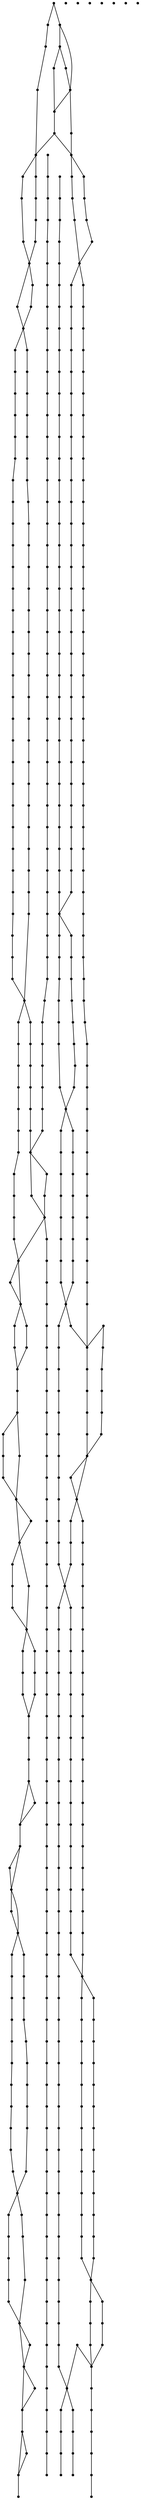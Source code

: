 graph {
  node [shape=point,comment="{\"directed\":false,\"doi\":\"10.1007/978-3-642-00219-9_21\",\"figure\":\"4 (2)\"}"]

  v0 [pos="1440.3992261842238,758.589010133692"]
  v1 [pos="1443.9279338747954,759.2425145920326"]
  v2 [pos="1433.2752266107605,758.9444147967779"]
  v3 [pos="1429.6808891118958,759.8938566025307"]
  v4 [pos="1422.5578757352605,759.2425145920326"]
  v5 [pos="1415.4358803682549,760.3095553995832"]
  v6 [pos="1411.8415428693904,758.944414796778"]
  v7 [pos="1408.247205370526,759.2425145920326"]
  v8 [pos="1404.7175432959266,759.4779670012567"]
  v9 [pos="1401.1232057970622,759.8938566025307"]
  v10 [pos="1397.5945299192913,761.0190926976125"]
  v11 [pos="1394.000192420427,762.502023106437"]
  v12 [pos="1386.8771472309909,761.0190926976125"]
  v13 [pos="1390.4058549215626,757.6418579785961"]
  v14 [pos="1394.000192420427,757.5805462221152"]
  v15 [pos="1386.877147230991,757.4052607440435"]
  v16 [pos="1383.2828097321265,757.8179066735535"]
  v17 [pos="1379.7551836767861,757.2261591815436"]
  v18 [pos="1376.1608461779217,757.1678366911982"]
  v19 [pos="1372.566508679057,757.5220329275485"]
  v20 [pos="1369.0357967820278,757.6418579785961"]
  v21 [pos="1386.877847112611,805.2892337443099"]
  v22 [pos="1390.406141236771,806.2389299556912"]
  v23 [pos="1383.2835732393487,803.9851504923568"]
  v24 [pos="1379.7558517456055,804.6389729577331"]
  v25 [pos="1376.1615142467408,804.5770251871809"]
  v26 [pos="1372.5671767478766,806.0609732185196"]
  v27 [pos="1369.0354468412177,807.244595405354"]
  v28 [pos="1401.1232057970624,762.2644082493703"]
  v29 [pos="1404.7175432959266,762.2644082493703"]
  v30 [pos="1390.4058549215626,762.7386203409894"]
  v31 [pos="1379.7551836767861,763.5076885560997"]
  v32 [pos="1376.1608461779217,764.2202787216713"]
  v33 [pos="1372.566508679057,764.0411771591714"]
  v34 [pos="1369.0357967820278,764.0994360481095"]
  v35 [pos="1365.4414592831633,764.9290528028148"]
  v36 [pos="1361.9127515925916,764.7537673247431"]
  v37 [pos="1358.3184140937274,764.7537673247431"]
  v38 [pos="1365.4414592831636,762.3239391664512"]
  v39 [pos="1369.0357967820278,761.611094595251"]
  v40 [pos="1361.9127515925916,761.7901961577509"]
  v41 [pos="1358.3184140937271,761.2567075546792"]
  v42 [pos="1354.7240765948627,761.9069683412558"]
  v43 [pos="1351.195400717092,762.1445831983226"]
  v44 [pos="1354.7240765948627,764.0994360481095"]
  v45 [pos="1347.6010632182276,764.3974722419572"]
  v46 [pos="1340.477031831963,764.5163432718977"]
  v47 [pos="1336.8837441555288,765.8792578254534"]
  v48 [pos="1329.7607307788937,765.4040281113198"]
  v49 [pos="1333.3550682777582,765.5238531623675"]
  v50 [pos="1326.2320549011229,766.2939389999917"]
  v51 [pos="1322.6377174022587,766.3544875395869"]
  v52 [pos="1315.513686015994,765.5833840794483"]
  v53 [pos="1319.043379903394,759.3601771952376"]
  v54 [pos="1322.6377174022584,759.1227531423923"]
  v55 [pos="1315.513686015994,760.0729581650307"]
  v56 [pos="1311.9193485171297,759.8938566025307"]
  v57 [pos="1308.3906726393589,760.0729581650307"]
  v58 [pos="1304.7963351404942,760.3095553995832"]
  v59 [pos="1301.2019976416298,761.0190926976125"]
  v60 [pos="1297.6733217638591,761.6693534841891"]
  v61 [pos="1294.0789842649947,762.0278110148178"]
  v62 [pos="1290.5513900224553,762.5612996178894"]
  v63 [pos="1286.9570525235908,763.2710913215471"]
  v64 [pos="1283.3627150247262,763.6867901185997"]
  v65 [pos="1279.8319395020949,763.8035623021046"]
  v66 [pos="1276.2376020032307,763.9244049756664"]
  v67 [pos="1272.7089261254598,764.3370509051763"]
  v68 [pos="1276.2376020032307,769.6139324525841"]
  v69 [pos="1279.8319395020949,770.5018080962275"]
  v70 [pos="1269.1145886265954,770.1474210556557"]
  v71 [pos="1190.6280822221624,775.8954618271401"]
  v72 [pos="1194.2224197210267,774.1760613865772"]
  v73 [pos="1187.0337447232978,776.48720931915"]
  v74 [pos="1176.383137104123,777.6709587087985"]
  v75 [pos="1172.7887996052586,778.5620780242059"]
  v76 [pos="1169.1944621063942,779.392521597204"]
  v77 [pos="1443.9279338747954,756.1591819754001"]
  v78 [pos="1440.3974128545715,776.8413419540932"]
  v79 [pos="1443.9279975003974,777.4333438517317"]
  v80 [pos="1440.3974128545715,797.523756338415"]
  v81 [pos="1443.9279975003974,794.206688550551"]
  v82 [pos="1440.3974128545715,806.710597991025"]
  v83 [pos="1443.9279975003974,803.9261283865328"]
  v84 [pos="1436.8048886853594,755.9828788748141"]
  v85 [pos="1436.8048886853594,758.3516496822538"]
  v86 [pos="1436.803075355707,776.2493400564547"]
  v87 [pos="1436.803075355707,788.3412395814903"]
  v88 [pos="1436.803075355707,803.0382527428894"]
  v89 [pos="1433.2752266107605,755.6254389666998"]
  v90 [pos="1433.2747176059456,779.0378801510037"]
  v91 [pos="1433.2747176059456,786.089876971627"]
  v92 [pos="1433.2747176059456,803.2752315858847"]
  v93 [pos="1429.6808891118958,755.6254389666997"]
  v94 [pos="1429.680443732683,779.0378801510037"]
  v95 [pos="1429.680443732683,803.5094119669661"]
  v96 [pos="1426.0865516130311,755.9828788748141"]
  v97 [pos="1426.0865516130311,758.3516496822538"]
  v98 [pos="1426.0861062338186,778.9170374774419"]
  v99 [pos="1426.0861062338186,796.7564689627047"]
  v100 [pos="1426.0861062338186,804.5181302841713"]
  v101 [pos="1422.5578757352607,756.3965424268382"]
  v102 [pos="1422.5585756168807,780.0425279781522"]
  v103 [pos="1422.5585756168807,808.6695213308687"]
  v104 [pos="1418.9635382363963,756.4550557214051"]
  v105 [pos="1418.9635382363963,760.6054291455882"]
  v106 [pos="1418.9642381180165,781.8806086444341"]
  v107 [pos="1418.9642381180165,786.9777526152704"]
  v108 [pos="1418.9642381180165,809.2615232285073"]
  v109 [pos="1415.4358803682549,757.3459842325911"]
  v110 [pos="1415.436580249875,783.126433007449"]
  v111 [pos="1415.436580249875,787.9245231619235"]
  v112 [pos="1415.436580249875,807.302345483035"]
  v113 [pos="1424.5187213454133,955.7024911351124"]
  v114 [pos="1424.5187213454133,963.9971322483937"]
  v115 [pos="1424.5187213454133,972.2960982573603"]
  v116 [pos="1424.5183714046034,980.5906121678272"]
  v117 [pos="1424.5183714046034,988.8893237711653"]
  v118 [pos="1424.5183714046034,997.1838376816322"]
  v119 [pos="1411.8422427510104,784.3689500972928"]
  v120 [pos="1411.8422427510104,798.770089512687"]
  v121 [pos="1411.8422427510104,807.244595405354"]
  v122 [pos="1408.247205370526,756.9302854355385"]
  v123 [pos="1408.247205370526,762.1445831983226"]
  v124 [pos="1408.2479052521462,785.6737965661316"]
  v125 [pos="1408.2479052521462,806.8896995535251"]
  v126 [pos="1404.7175432959268,757.4052607440435"]
  v127 [pos="1404.7196111279864,787.03664751828"]
  v128 [pos="1404.7196111279864,804.6972318466713"]
  v129 [pos="1404.7196111279864,816.78506088165"]
  v130 [pos="1401.1232057970624,757.4052607440435"]
  v131 [pos="1401.125273629122,797.3480892519004"]
  v132 [pos="1401.125273629122,802.0295344256841"]
  v133 [pos="1401.125273629122,815.1886655624917"]
  v134 [pos="1397.5945299192917,757.5220329275485"]
  v135 [pos="1397.5948162344998,792.8428199758883"]
  v136 [pos="1397.5948162344998,801.5586296072361"]
  v137 [pos="1397.5948162344998,815.9554441269447"]
  v138 [pos="1394.0004787356354,785.9696703121365"]
  v139 [pos="1394.0004787356354,801.4377869336743"]
  v140 [pos="1394.0004787356354,815.3636966349349"]
  v141 [pos="1390.406141236771,786.5612906013322"]
  v142 [pos="1390.406141236771,825.4381595255599"]
  v143 [pos="1386.877847112611,791.1252003747253"]
  v144 [pos="1386.877847112611,833.3786680038979"]
  v145 [pos="1383.2828097321265,762.0863243093845"]
  v146 [pos="1383.2835732393487,784.2524323194164"]
  v147 [pos="1383.2835732393487,825.3218961533121"]
  v148 [pos="1379.7558517456055,786.4447728234559"]
  v149 [pos="1379.7558517456055,823.0079497588251"]
  v150 [pos="1376.1608461779217,761.315220849246"]
  v151 [pos="1376.1615142467408,789.2876285197005"]
  v152 [pos="1376.1615142467408,826.5636500262701"]
  v153 [pos="1372.5671767478766,784.6650782489263"]
  v154 [pos="1372.5671767478766,831.6611756055493"]
  v155 [pos="1369.0354468412177,783.656359931721"]
  v156 [pos="1369.0354468412177,810.1493988721508"]
  v157 [pos="1365.4414592831633,758.114034825187"]
  v158 [pos="1365.4411093423532,781.2888611524243"]
  v159 [pos="1365.4411093423532,797.9989860525485"]
  v160 [pos="1365.4411093423532,818.3848906767938"]
  v161 [pos="1361.9127515925916,757.997262641682"]
  v162 [pos="1361.9128152181934,784.3689500972928"]
  v163 [pos="1361.9128152181934,809.7943758175077"]
  v164 [pos="1361.9128152181934,822.3584521891341"]
  v165 [pos="1358.3184140937271,758.114034825187"]
  v166 [pos="1358.3184777193292,782.6523481186441"]
  v167 [pos="1358.3184777193292,811.1578627837275"]
  v168 [pos="1354.7240765948627,757.997262641682"]
  v169 [pos="1354.7241402204645,783.8360975082924"]
  v170 [pos="1354.7241402204645,804.5770251871809"]
  v171 [pos="1354.7241402204645,813.112970039143"]
  v172 [pos="1351.195400717092,759.1810120313304"]
  v173 [pos="1351.1935555746388,787.03664751828"]
  v174 [pos="1351.1935555746388,806.0018239098815"]
  v175 [pos="1351.1935555746388,814.1173634606628"]
  v176 [pos="1347.6010632182274,759.3018547048923"]
  v177 [pos="1347.6010632182276,762.0278110148176"]
  v178 [pos="1347.5992180757744,787.44929344779"]
  v179 [pos="1347.5992180757744,802.7423789968844"]
  v180 [pos="1347.5992180757744,817.7352659042886"]
  v181 [pos="1344.0714011436285,758.7683661018206"]
  v182 [pos="1344.0714011436285,763.3324030780279"]
  v183 [pos="1344.0710512028184,795.4523857107516"]
  v184 [pos="1344.0710512028184,804.6972318466713"]
  v185 [pos="1344.0710512028184,810.2659166500272"]
  v186 [pos="1340.477031831963,758.293136387687"]
  v187 [pos="1340.4766500783521,793.9105603989174"]
  v188 [pos="1340.4766500783521,813.8214897146579"]
  v189 [pos="1340.4766500783521,820.0445057946472"]
  v190 [pos="1336.8837441555288,758.6475234282586"]
  v191 [pos="1336.886448243607,790.1751225549011"]
  v192 [pos="1336.886448243607,811.3919159619945"]
  v193 [pos="1336.886448243607,816.4891871356451"]
  v194 [pos="1333.3550682777582,758.5307512447538"]
  v195 [pos="1333.354718336948,792.4888145437594"]
  v196 [pos="1333.354718336948,802.6834840938749"]
  v197 [pos="1333.354718336948,824.9040349084167"]
  v198 [pos="1329.760730778894,759.656241745464"]
  v199 [pos="1329.7603808380836,788.4573757509238"]
  v200 [pos="1329.7603808380836,801.854503353241"]
  v201 [pos="1329.7603808380836,818.0313940559221"]
  v202 [pos="1326.2320549011229,759.1227531423922"]
  v203 [pos="1326.2327229699422,791.5389911295638"]
  v204 [pos="1326.2327229699422,813.2880011115861"]
  v205 [pos="1326.2327229699422,820.2827566657854"]
  v206 [pos="1322.6383854710778,795.3356135272467"]
  v207 [pos="1322.6383854710778,807.7775751971685"]
  v208 [pos="1322.6383854710778,829.4693439127668"]
  v209 [pos="1319.043379903394,767.479978040297"]
  v210 [pos="1319.0440479722133,792.1349363144448"]
  v211 [pos="1319.0440479722133,813.7047175311529"]
  v212 [pos="1319.0440479722133,818.6850893184842"]
  v213 [pos="1315.5156902224517,799.7788078298922"]
  v214 [pos="1315.5156902224517,803.9851504923568"]
  v215 [pos="1315.5156902224517,817.4393921582836"]
  v216 [pos="1311.9193485171295,766.4712597230919"]
  v217 [pos="1311.9214163491893,800.3116604188926"]
  v218 [pos="1311.9214163491893,806.4144698393916"]
  v219 [pos="1311.9214163491893,820.9363247255333"]
  v220 [pos="1308.3906726393589,766.6503612855918"]
  v221 [pos="1308.390958954567,800.7834556570407"]
  v222 [pos="1308.390958954567,805.4100764178717"]
  v223 [pos="1308.390958954567,824.6081611624118"]
  v224 [pos="1304.7963351404942,766.1168726825201"]
  v225 [pos="1304.7966214557025,799.8955800133972"]
  v226 [pos="1304.7966214557025,802.8591511803894"]
  v227 [pos="1304.7966214557025,828.3434718036139"]
  v228 [pos="1301.2019976416298,763.8650648628068"]
  v229 [pos="1301.2019976416298,766.1751315714582"]
  v230 [pos="1301.2023475824399,806.1771093879534"]
  v231 [pos="1301.2023475824399,812.5209681415045"]
  v232 [pos="1301.2023475824399,828.9937325901906"]
  v233 [pos="1297.6733217638591,765.4040281113198"]
  v234 [pos="1297.6733217638591,767.8341106752403"]
  v235 [pos="1297.6739898326784,812.6959992139476"]
  v236 [pos="1297.6739898326784,830.6530933024153"]
  v237 [pos="1294.0789842649947,766.1168726825201"]
  v238 [pos="1294.0789842649947,768.6052141353788"]
  v239 [pos="1294.079652333814,811.0370201101657"]
  v240 [pos="1294.079652333814,831.4230519372253"]
  v241 [pos="1290.5513900224553,768.4864067068454"]
  v242 [pos="1290.5519944656726,805.942929006872"]
  v243 [pos="1290.5519944656726,812.9918729599526"]
  v244 [pos="1290.5519944656726,831.0109148189724"]
  v245 [pos="1286.9570525235908,767.4204471232161"]
  v246 [pos="1286.9576569668081,808.4284719978166"]
  v247 [pos="1286.9576569668081,811.273998953161"]
  v248 [pos="1286.9576569668081,833.1410531468312"]
  v249 [pos="1283.3627150247262,767.9529181037736"]
  v250 [pos="1283.3633194679437,800.7834556570407"]
  v251 [pos="1283.3633194679437,810.3244299445939"]
  v252 [pos="1283.3633194679437,826.2097717969555"]
  v253 [pos="1279.8319395020949,767.420447123216"]
  v254 [pos="1279.831589561285,802.0874117061795"]
  v255 [pos="1279.831589561285,815.7804130545017"]
  v256 [pos="1276.2372520624203,800.6666834735357"]
  v257 [pos="1276.2372520624203,819.0988800733226"]
  v258 [pos="1276.2372520624203,822.5365361291199"]
  v259 [pos="1272.7089261254598,769.613932452584"]
  v260 [pos="1272.708957938261,799.1870603378823"]
  v261 [pos="1272.708957938261,809.8532707205172"]
  v262 [pos="1272.708957938261,817.1433912094643"]
  v263 [pos="1269.1145886265954,764.8122806193098"]
  v264 [pos="1269.1146204393963,806.8896995535251"]
  v265 [pos="1269.1146204393963,811.988115552504"]
  v266 [pos="1269.1146204393963,823.187432929768"]
  v267 [pos="1265.520251127731,765.3457692223816"]
  v268 [pos="1265.520251127731,771.1520688828042"]
  v269 [pos="1265.5202193149298,808.7862935143737"]
  v270 [pos="1265.5202193149298,818.1521095266696"]
  v271 [pos="1261.991607062761,767.3588809611067"]
  v272 [pos="1261.991607062761,773.2277644061528"]
  v273 [pos="1261.9896982947062,806.1185960933865"]
  v274 [pos="1261.9896982947062,814.4758209912914"]
  v275 [pos="1258.398255760725,768.7834888795859"]
  v276 [pos="1258.398255760725,771.5105264134327"]
  v277 [pos="1258.398255760725,773.9395277534318"]
  v278 [pos="1258.3989238295444,807.302345483035"]
  v279 [pos="1258.3989238295444,812.8168418875094"]
  v280 [pos="1258.3989238295444,819.573092164942"]
  v281 [pos="1254.8675438636956,767.5964958181735"]
  v282 [pos="1254.8675438636956,773.2277644061528"]
  v283 [pos="1254.8671939228857,804.9933599983049"]
  v284 [pos="1254.8671939228857,816.9052675411405"]
  v285 [pos="1254.8671939228857,838.1220609482339"]
  v286 [pos="1251.2753060096918,766.2346624885392"]
  v287 [pos="1251.2753060096918,771.685557485876"]
  v288 [pos="1251.272856424021,808.1325982518117"]
  v289 [pos="1251.272856424021,821.824327571991"]
  v290 [pos="1247.6819865204566,768.071725532307"]
  v291 [pos="1247.6819865204566,772.6942758030812"]
  v292 [pos="1247.682590963674,808.844552403312"]
  v293 [pos="1247.682590963674,822.9503268839583"]
  v294 [pos="1244.1512109978253,768.071725532307"]
  v295 [pos="1244.1512109978253,771.8064001594377"]
  v296 [pos="1244.1512109978253,776.7833374707836"]
  v297 [pos="1244.1507974314134,808.7285434366927"]
  v298 [pos="1244.1507974314134,820.3403795406522"]
  v299 [pos="1240.556873498961,769.1387027384504"]
  v300 [pos="1240.556873498961,772.1607872000095"]
  v301 [pos="1240.5568734989608,775.5995880811352"]
  v302 [pos="1240.5565235581507,810.6243741806556"]
  v303 [pos="1240.5565235581507,820.2827566657854"]
  v304 [pos="1240.5565235581507,847.7838779093489"]
  v305 [pos="1237.0281976211902,769.3763175955173"]
  v306 [pos="1237.0281976211902,772.8733773655812"]
  v307 [pos="1237.0288656900093,809.3780410063837"]
  v308 [pos="1237.0288656900093,829.2896063361954"]
  v309 [pos="1237.0288656900093,850.3883555316412"]
  v310 [pos="1233.4338601223258,773.2860232950911"]
  v311 [pos="1233.434528191145,809.4985020715027"]
  v312 [pos="1233.434528191145,826.6217817123941"]
  v313 [pos="1233.434528191145,846.9508266786581"]
  v314 [pos="1229.9041662349257,772.0429973939903"]
  v315 [pos="1229.9041662349257,775.7161058590116"]
  v316 [pos="1229.9068703230037,813.2294878170194"]
  v317 [pos="1229.9068703230037,852.2270722119945"]
  v318 [pos="1226.3119283809217,773.110992222648"]
  v319 [pos="1226.3119283809217,775.1826172559398"]
  v320 [pos="1226.312596449741,808.6064287349881"]
  v321 [pos="1226.312596449741,817.1433912094643"]
  v322 [pos="1226.312596449741,845.5288264178716"]
  v323 [pos="1222.7175908820573,774.2947416122964"]
  v324 [pos="1222.7175908820573,777.967086860432"]
  v325 [pos="1222.7181953252748,803.2134110181469"]
  v326 [pos="1222.7181953252748,818.0313940559221"]
  v327 [pos="1222.7181953252748,847.008449553525"]
  v328 [pos="1219.186815359426,773.4653792632197"]
  v329 [pos="1219.186815359426,778.4420621689369"]
  v330 [pos="1219.186465418616,807.7775751971685"]
  v331 [pos="1219.186465418616,829.7063227557622"]
  v332 [pos="1219.186465418616,857.3248521969022"]
  v333 [pos="1215.5924778605615,773.4653792632197"]
  v334 [pos="1215.5924778605615,780.3386561297857"]
  v335 [pos="1215.5921279197514,808.3104277861688"]
  v336 [pos="1215.5921279197514,823.0665902562062"]
  v337 [pos="1215.5921279197514,859.6338376816323"]
  v338 [pos="1212.063801982791,774.7073875418064"]
  v339 [pos="1212.063801982791,778.6214181370656"]
  v340 [pos="1212.06447005161,814.1799472452865"]
  v341 [pos="1212.06447005161,831.0109148189724"]
  v342 [pos="1208.4694644839265,775.9537207160784"]
  v343 [pos="1208.4694644839265,780.6345298757906"]
  v344 [pos="1208.4701325527458,814.4175621023531"]
  v345 [pos="1208.4701325527458,824.2542829330971"]
  v346 [pos="1208.4701325527458,833.1410531468312"]
  v347 [pos="1204.875126985062,774.5323564693631"]
  v348 [pos="1204.875126985062,777.554440930922"]
  v349 [pos="1204.875126985062,779.7469086377757"]
  v350 [pos="1204.8757950538811,815.6595703809398"]
  v351 [pos="1204.8757950538811,838.1220609482339"]
  v352 [pos="1204.8757950538811,844.8203067423567"]
  v353 [pos="1201.3475327425224,776.9624390332835"]
  v354 [pos="1201.3475327425224,781.1097595899241"]
  v355 [pos="1201.3481371857397,816.7271836011546"]
  v356 [pos="1201.3481371857397,824.196024044159"]
  v357 [pos="1201.3481371857397,842.211504224379"]
  v358 [pos="1197.753195243658,775.9537207160784"]
  v359 [pos="1197.753195243658,783.0646124397111"]
  v360 [pos="1197.7537996868755,819.2151434455704"]
  v361 [pos="1197.7537996868755,854.2401839507197"]
  v362 [pos="1194.2224197210267,778.442062168937"]
  v363 [pos="1194.2224197210267,781.2880343341315"]
  v364 [pos="1194.2220697802168,826.6839838885747"]
  v365 [pos="1194.2220697802168,843.9281062030279"]
  v366 [pos="1194.2220697802168,853.8860513157765"]
  v367 [pos="1190.628082222162,778.5005754635038"]
  v368 [pos="1190.628082222162,781.8215865386103"]
  v369 [pos="1190.627732281352,825.6756471798124"]
  v370 [pos="1190.627732281352,845.7670772890099"]
  v371 [pos="1190.627732281352,855.8409041655634"]
  v372 [pos="1187.0337447232978,782.2352500906344"]
  v373 [pos="1187.0333947824877,816.96416244415"]
  v374 [pos="1187.0333947824877,834.8046115519271"]
  v375 [pos="1187.0333947824877,843.9281062030279"]
  v376 [pos="1183.505068845527,778.4420621689369"]
  v377 [pos="1183.5057369143465,820.103019089214"]
  v378 [pos="1183.5057369143465,845.0574127881664"]
  v379 [pos="1183.5057369143465,870.4796584380243"]
  v380 [pos="1179.9107313466625,779.3321002604231"]
  v381 [pos="1179.9113994154818,818.0891441336032"]
  v382 [pos="1179.9113994154818,850.2102715916553"]
  v383 [pos="1176.383137104123,780.5762709868525"]
  v384 [pos="1176.383137104123,783.1854551132728"]
  v385 [pos="1176.3837415473404,815.8970580351922"]
  v386 [pos="1176.3837415473404,851.9894573549277"]
  v387 [pos="1172.7887996052586,780.6345298757907"]
  v388 [pos="1172.7894040484762,814.7134358483581"]
  v389 [pos="1172.7894040484762,852.819074109633"]
  v390 [pos="1169.1944621063942,783.4815832649065"]
  v391 [pos="1169.1944621063942,787.745676005052"]
  v392 [pos="1169.1950665496115,813.7047175311529"]
  v393 [pos="1169.1950665496115,830.0024509073958"]
  v394 [pos="1169.1950665496115,862.3014078998052"]
  v395 [pos="1165.6668360510537,780.2218839462807"]
  v396 [pos="1165.6668360510537,782.3560927641962"]
  v397 [pos="1165.666836051054,786.5034133208369"]
  v398 [pos="1165.667535932674,813.1718649421525"]
  v399 [pos="1165.667535932674,839.4849119003823"]
  v400 [pos="1165.667535932674,871.6674783177295"]
  v401 [pos="1162.0724985521892,779.688395343209"]
  v402 [pos="1162.0724985521892,784.6653326545548"]
  v403 [pos="1162.0724985521892,787.7456760050521"]
  v404 [pos="1162.0731984338095,809.4365543009505"]
  v405 [pos="1162.0731984338095,850.1513766886458"]
  v406 [pos="1162.0731984338095,858.4500882919838"]
  v407 [pos="1158.541691216757,781.2265317734292"]
  v408 [pos="1158.541691216757,785.9116658288269"]
  v409 [pos="1158.541691216757,792.7849426953929"]
  v410 [pos="1158.541341275947,815.1886655624917"]
  v411 [pos="1158.541341275947,848.6126042443542"]
  v412 [pos="1158.541341275947,861.7097876106095"]
  v413 [pos="1154.9473537178926,781.2880343341315"]
  v414 [pos="1154.9473537178926,786.6201855043419"]
  v415 [pos="1154.9473537178924,791.125963591611"]
  v416 [pos="1154.9470037770825,818.2110044296792"]
  v417 [pos="1154.9470037770825,834.9784977990417"]
  v418 [pos="1154.9470037770825,870.8963748575911"]
  v419 [pos="1151.3530162190282,782.1184779071295"]
  v420 [pos="1151.3530162190282,787.2745167809753"]
  v421 [pos="1151.3530162190282,793.3184312984646"]
  v422 [pos="1151.352666278218,815.6013114920016"]
  v423 [pos="1151.352666278218,834.0906221553983"]
  v424 [pos="1151.352666278218,887.5482408687772"]
  v425 [pos="1147.8244039668593,780.9306580274242"]
  v426 [pos="1147.8244039668593,789.3471594367813"]
  v427 [pos="1147.8244039668593,794.1477936475413"]
  v428 [pos="1147.8250084100769,818.4481104754889"]
  v429 [pos="1147.8250084100769,850.0346045051408"]
  v430 [pos="1147.8250084100769,893.116925672133"]
  v431 [pos="1144.230066467995,783.7181168980519"]
  v432 [pos="1144.230066467995,786.5034133208368"]
  v433 [pos="1144.230066467995,794.6230233616749"]
  v434 [pos="1144.2306709112122,824.1340762736068"]
  v435 [pos="1144.2306709112122,841.0236843446739"]
  v436 [pos="1144.2306709112122,878.5407551842957"]
  v437 [pos="1140.7024404126544,784.6068193599881"]
  v438 [pos="1140.7024404126544,789.171110741824"]
  v439 [pos="1140.7024404126544,797.6451078232338"]
  v440 [pos="1140.7030130430708,820.6363804894714"]
  v441 [pos="1140.7030130430708,851.8102285896134"]
  v442 [pos="1140.7030130430708,898.8690369336741"]
  v443 [pos="1137.10810291379,786.3243117583369"]
  v444 [pos="1137.10810291379,790.1755041633439"]
  v445 [pos="1137.10810291379,795.3941268218134"]
  v446 [pos="1137.1086755442063,824.8464120335499"]
  v447 [pos="1137.1086755442063,847.7838779093489"]
  v448 [pos="1137.1086755442063,908.9436270271135"]
  v449 [pos="1133.5137654149255,788.8136708337097"]
  v450 [pos="1133.5137654149255,792.964044257893"]
  v451 [pos="1133.5137654149255,801.0795838086742"]
  v452 [pos="1133.514338045342,825.3799006366216"]
  v453 [pos="1133.514338045342,862.0056613566146"]
  v454 [pos="1133.514338045342,916.2336203132463"]
  v455 [pos="1129.9829580794933,788.9334958847573"]
  v456 [pos="1129.9829580794933,795.4526401163802"]
  v457 [pos="1129.9829580794933,803.7472812296614"]
  v458 [pos="1129.9824808874796,833.3786680038979"]
  v459 [pos="1129.9824808874796,855.0115418164867"]
  v460 [pos="1129.9824808874796,919.5515785208102"]
  v461 [pos="1126.3886205806286,791.538609521121"]
  v462 [pos="1126.3886205806286,796.6363895060285"]
  v463 [pos="1126.3886205806286,811.0957878103609"]
  v464 [pos="1126.388143388615,831.7231233761014"]
  v465 [pos="1126.388143388615,864.2563879524064"]
  v466 [pos="1126.388143388615,914.39541244415"]
  v467 [pos="1122.86000832846,793.0225575524597"]
  v468 [pos="1122.86000832846,797.8221741407056"]
  v469 [pos="1122.86000832846,812.4003798735712"]
  v470 [pos="1122.860803648483,839.2478058545726"]
  v471 [pos="1122.860803648483,893.9506129168951"]
  v472 [pos="1122.860803648483,935.9657024721153"]
  v473 [pos="1119.2656708295954,793.9686920850414"]
  v474 [pos="1119.2656708295954,797.2281369980385"]
  v475 [pos="1119.2656708295954,812.1637826390186"]
  v476 [pos="1119.2664661496183,840.905640133026"]
  v477 [pos="1119.2664661496183,869.2956546427474"]
  v478 [pos="1119.2664661496183,931.3431522013411"]
  v479 [pos="1115.671333330731,797.2886219362266"]
  v480 [pos="1115.671333330731,808.9043377260216"]
  v481 [pos="1115.671333330731,825.9136436453218"]
  v482 [pos="1115.672128650754,863.7228993493347"]
  v483 [pos="1115.672128650754,875.8730577633085"]
  v484 [pos="1115.672128650754,929.5675281168685"]
  v485 [pos="1112.1426574529603,800.608678990226"]
  v486 [pos="1112.1426574529603,810.7996596587275"]
  v487 [pos="1112.1426574529603,825.7938185942744"]
  v488 [pos="1112.140080616086,861.1760446019093"]
  v489 [pos="1112.140080616086,873.0304564726923"]
  v490 [pos="1112.140080616086,925.7748490064281"]
  v491 [pos="1108.5483199540959,799.658219561959"]
  v492 [pos="1108.5483199540959,811.1570995668419"]
  v493 [pos="1108.5483199540959,825.2007990741217"]
  v494 [pos="1108.5457431172215,849.322395948012"]
  v495 [pos="1108.5457431172215,872.3759979932445"]
  v496 [pos="1108.5457431172215,937.1536495546347"]
  v497 [pos="1105.0185624410938,804.3411911695141"]
  v498 [pos="1105.0185624410938,811.5125042299278"]
  v499 [pos="1105.0185624410938,817.142755195393"]
  v500 [pos="1105.0184033770893,856.1367779115683"]
  v501 [pos="1105.0184033770893,895.6678509096153"]
  v502 [pos="1105.0184033770893,943.9063381532676"]
  v503 [pos="1101.4242249422296,808.9656494825024"]
  v504 [pos="1101.4242249422293,814.1196531113198"]
  v505 [pos="1101.4242249422296,816.2518266842069"]
  v506 [pos="1101.4240658782248,864.4940028094732"]
  v507 [pos="1101.4240658782248,904.2582385660871"]
  v508 [pos="1101.4240658782248,952.7971788570585"]
  v509 [pos="1097.829887443365,808.667740491469"]
  v510 [pos="1097.829887443365,816.8457366240596"]
  v511 [pos="1097.829887443365,826.4471322483937"]
  v512 [pos="1097.8297283793604,862.6559221431912"]
  v513 [pos="1097.8297283793604,890.7494268928361"]
  v514 [pos="1097.8297283793604,961.4497686897112"]
  v515 [pos="1094.301275191196,809.5576513801409"]
  v516 [pos="1094.301275191196,817.2020317068454"]
  v517 [pos="1094.301275191196,826.0304158288269"]
  v518 [pos="1094.30175238321,879.370371939001"]
  v519 [pos="1094.30175238321,883.4591792010747"]
  v520 [pos="1094.30175238321,937.98326630934"]
  v521 [pos="1090.7069376923316,807.3641660507728"]
  v522 [pos="1090.7069376923316,821.408883180567"]
  v523 [pos="1090.7069376923316,834.6835144727366"]
  v524 [pos="1090.7073512587435,877.9490076922857"]
  v525 [pos="1090.7073512587435,913.920437135645"]
  v526 [pos="1090.7073512587435,922.8112778394359"]
  v527 [pos="1087.1793116369913,812.8756095877047"]
  v528 [pos="1087.1793116369913,823.4835610814014"]
  v529 [pos="1087.1793116369913,830.1807892530102"]
  v530 [pos="1087.179820641806,891.6955614254177"]
  v531 [pos="1087.179820641806,910.4231229599526"]
  v532 [pos="1087.179820641806,915.4000602712985"]
  v533 [pos="1083.5849741381267,815.3056921516252"]
  v534 [pos="1083.5849741381267,831.187472325187"]
  v535 [pos="1083.5849741381267,836.4007524654569"]
  v536 [pos="1083.5855467685433,902.8372559278148"]
  v537 [pos="1083.5855467685433,913.3285624408209"]
  v538 [pos="1083.5855467685433,937.5661682813304"]
  v539 [pos="1079.9906366392622,820.757604771476"]
  v540 [pos="1079.9906366392622,829.468962304324"]
  v541 [pos="1079.9906366392622,851.1018361169129"]
  v542 [pos="1079.9912092696788,901.1196363266517"]
  v543 [pos="1079.9912092696788,917.4172425000804"]
  v544 [pos="1079.9912092696788,932.8269730298656"]
  v545 [pos="1076.4619289486907,832.1951094184708"]
  v546 [pos="1076.4619289486907,839.0684498864441"]
  v547 [pos="1076.4619289486907,844.2255063828043"]
  v548 [pos="1076.4596702398255,919.5515785208102"]
  v549 [pos="1076.4596702398255,928.0834528827154"]
  v550 [pos="1076.4596702398255,937.8621692301497"]
  v551 [pos="1072.8675914498263,838.5972906623674"]
  v552 [pos="1072.8675914498263,851.1603494114796"]
  v553 [pos="1072.8675914498263,867.5746005655989"]
  v554 [pos="1072.865332740961,934.9573657633528"]
  v555 [pos="1072.865332740961,962.5175091127403"]
  v556 [pos="1069.3368795527967,849.1429127770691"]
  v557 [pos="1069.3368795527967,860.4051955473993"]
  v558 [pos="1069.3368795527967,865.5612344212452"]
  v559 [pos="1069.3373567448104,931.5811486668506"]
  v560 [pos="1069.3373567448104,945.565062851421"]
  v561 [pos="1069.3373567448104,957.3025753358847"]
  v562 [pos="1065.7425261475319,843.9283606086565"]
  v563 [pos="1065.7425261475319,860.1678350959611"]
  v564 [pos="1065.7425261475319,883.1635598606983"]
  v565 [pos="1065.7430828715478,932.4687699048657"]
  v566 [pos="1065.7430828715478,936.7954464296347"]
  v567 [pos="1065.7430828715478,958.3073503658475"]
  v568 [pos="1062.1481886486672,836.5798540279569"]
  v569 [pos="1062.1481886486672,880.6126346232161"]
  v570 [pos="1062.1481886486672,887.1920729888056"]
  v571 [pos="1062.1487453726834,935.0195679395335"]
  v572 [pos="1062.1487453726834,945.3317728900396"]
  v573 [pos="1062.1487453726834,971.4082226137168"]
  v574 [pos="1058.6205625933271,836.2257213930137"]
  v575 [pos="1058.620562593327,875.7535507192965"]
  v576 [pos="1058.620562593327,891.4582009739796"]
  v577 [pos="1058.621437445352,943.0184625096241"]
  v578 [pos="1058.621437445352,991.4941830019004"]
  v579 [pos="1055.0262250944625,859.5758331983226"]
  v580 [pos="1055.0262250944625,875.873312168937"]
  v581 [pos="1055.0262250944625,892.1710455451798"]
  v582 [pos="1055.027068133687,938.8711419529834"]
  v583 [pos="1055.027068133687,997.6590673957658"]
  v584 [pos="1051.498599039122,868.6415777717424"]
  v585 [pos="1051.498599039122,884.169225310361"]
  v586 [pos="1051.494956473417,944.0271808268294"]
  v587 [pos="1051.4985990391222,946.8700365230741"]
  v588 [pos="1051.494956473417,960.0869177375627"]
  v589 [pos="1051.494956473417,987.88060545396"]
  v590 [pos="1047.9042615402577,889.5617978173523"]
  v591 [pos="1047.9042615402577,919.5517057236244"]
  v592 [pos="1047.9006189745526,954.8144882886547"]
  v593 [pos="1047.9006189745526,968.740270787101"]
  v594 [pos="1044.309924041393,890.451645104617"]
  v595 [pos="1044.309924041393,922.8696639311884"]
  v596 [pos="1044.3062814756881,954.5142896469642"]
  v597 [pos="1044.3062814756881,961.2124082382729"]
  v598 [pos="1044.309924041393,971.7020611146934"]
  v599 [pos="1044.3062814756881,1003.2903359837452"]
  v600 [pos="1040.7781305091326,990.3108152206948"]
  v601 [pos="1040.7781305091326,906.2760568089406"]
  v602 [pos="1037.1837771038677,929.1511933057445"]
  v603 [pos="1033.6561669549278,931.7583421871366"]

  v0 -- v1 [id="-1",pos="1440.3992261842238,758.589010133692 1441.5852142887,759.423487957911 1442.7432181316044,759.3422236091824 1443.9279338747954,759.2425145920326"]
  v2 -- v0 [id="-2",pos="1433.2752266107605,758.9444147967779 1435.5932981947153,759.6895568830319 1437.9715887589841,759.6284770155073 1440.3992261842238,758.589010133692"]
  v3 -- v2 [id="-3",pos="1429.6808891118958,759.8938566025307 1430.8671486110252,759.6998789507153 1432.0644601474391,759.7073704229534 1433.2752266107605,758.9444147967779"]
  v4 -- v3 [id="-4",pos="1422.5578757352605,759.2425145920326 1424.9005988055496,759.575926352481 1427.264671200443,759.6488614133716 1429.6808891118958,759.8938566025307"]
  v5 -- v4 [id="-5",pos="1415.4358803682549,760.3095553995832 1417.8319852510974,759.3493661614643 1420.1841793103413,759.4261889249597 1422.5578757352605,759.2425145920326"]
  v6 -- v5 [id="-6",pos="1411.8415428693904,758.944414796778 1413.0584196627206,759.2764760432563 1414.258258648163,759.287960287762 1415.4358803682549,760.3095553995832"]
  v7 -- v6 [id="-7",pos="1408.247205370526,759.2425145920326 1409.467320766455,759.2962113001322 1410.6626546625691,759.280925989813 1411.8415428693904,758.944414796778"]
  v8 -- v7 [id="-8",pos="1404.7175432959266,759.4779670012567 1405.9120018668018,759.4080242991394 1407.0913356194533,759.3604442618052 1408.247205370526,759.2425145920326"]
  v9 -- v8 [id="-9",pos="1401.1232057970622,759.8938566025307 1402.200117547868,759.7657992078277 1403.3607842705978,759.5771765786262 1404.7175432959266,759.4779670012567"]
  v10 -- v9 [id="-10",pos="1397.5945299192913,761.0190926976125 1398.7068151408025,760.5987516233681 1399.8467810385805,760.2673334428492 1401.1232057970622,759.8938566025307"]
  v11 -- v10 [id="-11",pos="1394.000192420427,762.502023106437 1395.244947721252,761.4450068616015 1396.4059457359365,761.1879881677496 1397.5945299192913,761.0190926976125"]
  v12 -- v11 [id="-12",pos="1386.8771472309909,761.0190926976125 1389.8563899329238,761.6419188700152 1392.051627000408,761.7364800512466 1394.000192420427,762.502023106437"]
  v13 -- v14 [id="-13",pos="1390.4058549215626,757.6418579785961 1391.5997973087206,757.650071942059 1392.79748768074,757.6314740296241 1394.000192420427,757.5805462221152"]
  v598 -- v597 [id="-16",pos="1044.309924041393,971.7020611146934 1044.3062814756881,961.2124082382729 1044.3062814756881,961.2124082382729 1044.3062814756881,961.2124082382729"]
  v598 -- v592 [id="-18",pos="1044.309924041393,971.7020611146934 1047.9006189745526,954.8144882886547 1047.9006189745526,954.8144882886547 1047.9006189745526,954.8144882886547"]
  v597 -- v593 [id="-19",pos="1044.3062814756881,961.2124082382729 1047.9006189745526,968.740270787101 1047.9006189745526,968.740270787101 1047.9006189745526,968.740270787101"]
  v596 -- v592 [id="-20",pos="1044.3062814756881,954.5142896469642 1047.9006189745526,954.8144882886547 1047.9006189745526,954.8144882886547 1047.9006189745526,954.8144882886547"]
  v595 -- v591 [id="-21",pos="1044.309924041393,922.8696639311884 1047.9042615402577,919.5517057236244 1047.9042615402577,919.5517057236244 1047.9042615402577,919.5517057236244"]
  v594 -- v590 [id="-22",pos="1044.309924041393,890.451645104617 1047.9042615402577,889.5617978173523 1047.9042615402577,889.5617978173523 1047.9042615402577,889.5617978173523"]
  v593 -- v587 [id="-23",pos="1047.9006189745526,968.740270787101 1051.4985990391222,946.8700365230741 1051.4985990391222,946.8700365230741 1051.4985990391222,946.8700365230741"]
  v587 -- v586 [id="-24",pos="1051.4985990391222,946.8700365230741 1051.494956473417,944.0271808268294 1051.494956473417,944.0271808268294 1051.494956473417,944.0271808268294"]
  v592 -- v588 [id="-25",pos="1047.9006189745526,954.8144882886547 1051.494956473417,960.0869177375627 1051.494956473417,960.0869177375627 1051.494956473417,960.0869177375627"]
  v592 -- v587 [id="-26",pos="1047.9006189745526,954.8144882886547 1051.4985990391222,946.8700365230741 1051.4985990391222,946.8700365230741 1051.4985990391222,946.8700365230741"]
  v591 -- v585 [id="-27",pos="1047.9042615402577,919.5517057236244 1051.498599039122,884.169225310361 1051.498599039122,884.169225310361 1051.498599039122,884.169225310361"]
  v590 -- v584 [id="-28",pos="1047.9042615402577,889.5617978173523 1051.498599039122,868.6415777717424 1051.498599039122,868.6415777717424 1051.498599039122,868.6415777717424"]
  v589 -- v583 [id="-30",pos="1051.494956473417,987.88060545396 1055.027068133687,997.6590673957658 1055.027068133687,997.6590673957658 1055.027068133687,997.6590673957658"]
  v588 -- v582 [id="-31",pos="1051.494956473417,960.0869177375627 1055.027068133687,938.8711419529834 1055.027068133687,938.8711419529834 1055.027068133687,938.8711419529834"]
  v586 -- v581 [id="-33",pos="1051.494956473417,944.0271808268294 1055.0262250944625,892.1710455451798 1055.0262250944625,892.1710455451798 1055.0262250944625,892.1710455451798"]
  v581 -- v580 [id="-34",pos="1055.0262250944625,892.1710455451798 1055.0262250944625,875.873312168937 1055.0262250944625,875.873312168937 1055.0262250944625,875.873312168937"]
  v586 -- v582 [id="-35",pos="1051.494956473417,944.0271808268294 1055.027068133687,938.8711419529834 1055.027068133687,938.8711419529834 1055.027068133687,938.8711419529834"]
  v585 -- v581 [id="-36",pos="1051.498599039122,884.169225310361 1055.0262250944625,892.1710455451798 1055.0262250944625,892.1710455451798 1055.0262250944625,892.1710455451798"]
  v584 -- v579 [id="-37",pos="1051.498599039122,868.6415777717424 1055.0262250944625,859.5758331983226 1055.0262250944625,859.5758331983226 1055.0262250944625,859.5758331983226"]
  v583 -- v578 [id="-38",pos="1055.027068133687,997.6590673957658 1058.621437445352,991.4941830019004 1058.621437445352,991.4941830019004 1058.621437445352,991.4941830019004"]
  v582 -- v577 [id="-39",pos="1055.027068133687,938.8711419529834 1058.621437445352,943.0184625096241 1058.621437445352,943.0184625096241 1058.621437445352,943.0184625096241"]
  v582 -- v572 [id="-40",pos="1055.027068133687,938.8711419529834 1058.618415229265,945.6839974827686 1058.618415229265,945.6839974827686 1058.618415229265,945.6839974827686 1062.1487453726834,945.3317728900396 1062.1487453726834,945.3317728900396 1062.1487453726834,945.3317728900396"]
  v581 -- v575 [id="-41",pos="1055.0262250944625,892.1710455451798 1058.620562593327,875.7535507192965 1058.620562593327,875.7535507192965 1058.620562593327,875.7535507192965"]
  v579 -- v574 [id="-42",pos="1055.0262250944625,859.5758331983226 1058.6205625933271,836.2257213930137 1058.6205625933271,836.2257213930137 1058.6205625933271,836.2257213930137"]
  v578 -- v573 [id="-43",pos="1058.621437445352,991.4941830019004 1062.1487453726834,971.4082226137168 1062.1487453726834,971.4082226137168 1062.1487453726834,971.4082226137168"]
  v580 -- v576 [id="-44",pos="1055.0262250944625,875.873312168937 1058.620562593327,891.4582009739796 1058.620562593327,891.4582009739796 1058.620562593327,891.4582009739796"]
  v577 -- v571 [id="-45",pos="1058.621437445352,943.0184625096241 1062.1487453726834,935.0195679395335 1062.1487453726834,935.0195679395335 1062.1487453726834,935.0195679395335"]
  v576 -- v570 [id="-46",pos="1058.620562593327,891.4582009739796 1062.1481886486672,887.1920729888056 1062.1481886486672,887.1920729888056 1062.1481886486672,887.1920729888056"]
  v575 -- v569 [id="-47",pos="1058.620562593327,875.7535507192965 1062.1481886486672,880.6126346232161 1062.1481886486672,880.6126346232161 1062.1481886486672,880.6126346232161"]
  v574 -- v568 [id="-48",pos="1058.6205625933271,836.2257213930137 1062.1481886486672,836.5798540279569 1062.1481886486672,836.5798540279569 1062.1481886486672,836.5798540279569"]
  v573 -- v567 [id="-49",pos="1062.1487453726834,971.4082226137168 1065.7430828715478,958.3073503658475 1065.7430828715478,958.3073503658475 1065.7430828715478,958.3073503658475"]
  v572 -- v565 [id="-50",pos="1062.1487453726834,945.3317728900396 1065.7430828715478,932.4687699048657 1065.7430828715478,932.4687699048657 1065.7430828715478,932.4687699048657"]
  v571 -- v566 [id="-51",pos="1062.1487453726834,935.0195679395335 1065.7430828715478,936.7954464296347 1065.7430828715478,936.7954464296347 1065.7430828715478,936.7954464296347"]
  v570 -- v564 [id="-52",pos="1062.1481886486672,887.1920729888056 1065.7425261475319,883.1635598606983 1065.7425261475319,883.1635598606983 1065.7425261475319,883.1635598606983"]
  v569 -- v563 [id="-53",pos="1062.1481886486672,880.6126346232161 1065.7425261475319,860.1678350959611 1065.7425261475319,860.1678350959611 1065.7425261475319,860.1678350959611"]
  v568 -- v562 [id="-54",pos="1062.1481886486672,836.5798540279569 1065.7425261475319,843.9283606086565 1065.7425261475319,843.9283606086565 1065.7425261475319,843.9283606086565"]
  v567 -- v561 [id="-55",pos="1065.7430828715478,958.3073503658475 1069.3373567448104,957.3025753358847 1069.3373567448104,957.3025753358847 1069.3373567448104,957.3025753358847"]
  v566 -- v560 [id="-56",pos="1065.7430828715478,936.7954464296347 1069.3373567448104,945.565062851421 1069.3373567448104,945.565062851421 1069.3373567448104,945.565062851421"]
  v565 -- v559 [id="-57",pos="1065.7430828715478,932.4687699048657 1069.3373567448104,931.5811486668506 1069.3373567448104,931.5811486668506 1069.3373567448104,931.5811486668506"]
  v564 -- v558 [id="-58",pos="1065.7425261475319,883.1635598606983 1069.3368795527967,865.5612344212452 1069.3368795527967,865.5612344212452 1069.3368795527967,865.5612344212452"]
  v558 -- v557 [id="-59",pos="1069.3368795527967,865.5612344212452 1069.3368795527967,860.4051955473993 1069.3368795527967,860.4051955473993 1069.3368795527967,860.4051955473993"]
  v563 -- v558 [id="-60",pos="1065.7425261475319,860.1678350959611 1069.3368795527967,865.5612344212452 1069.3368795527967,865.5612344212452 1069.3368795527967,865.5612344212452"]
  v562 -- v556 [id="-61",pos="1065.7425261475319,843.9283606086565 1069.3368795527967,849.1429127770691 1069.3368795527967,849.1429127770691 1069.3368795527967,849.1429127770691"]
  v561 -- v555 [id="-62",pos="1069.3373567448104,957.3025753358847 1072.865332740961,962.5175091127403 1072.865332740961,962.5175091127403 1072.865332740961,962.5175091127403"]
  v560 -- v554 [id="-63",pos="1069.3373567448104,945.565062851421 1072.865332740961,934.9573657633528 1072.865332740961,934.9573657633528 1072.865332740961,934.9573657633528"]
  v554 -- v548 [id="-64",pos="1072.865332740961,934.9573657633528 1072.8639329777207,933.5948964196472 1072.8639329777207,933.5948964196472 1072.8639329777207,933.5948964196472 1076.4596702398255,919.5515785208102 1076.4596702398255,919.5515785208102 1076.4596702398255,919.5515785208102"]
  v559 -- v554 [id="-65",pos="1069.3373567448104,931.5811486668506 1072.865332740961,934.9573657633528 1072.865332740961,934.9573657633528 1072.865332740961,934.9573657633528"]
  v557 -- v553 [id="-66",pos="1069.3368795527967,860.4051955473993 1072.8675914498263,867.5746005655989 1072.8675914498263,867.5746005655989 1072.8675914498263,867.5746005655989"]
  v556 -- v551 [id="-67",pos="1069.3368795527967,849.1429127770691 1072.8675914498263,838.5972906623674 1072.8675914498263,838.5972906623674 1072.8675914498263,838.5972906623674"]
  v555 -- v550 [id="-68",pos="1072.865332740961,962.5175091127403 1076.4596702398255,937.8621692301497 1076.4596702398255,937.8621692301497 1076.4596702398255,937.8621692301497"]
  v554 -- v549 [id="-69",pos="1072.865332740961,934.9573657633528 1076.4596702398255,928.0834528827154 1076.4596702398255,928.0834528827154 1076.4596702398255,928.0834528827154"]
  v558 -- v552 [id="-70",pos="1069.3368795527967,865.5612344212452 1072.8675914498263,851.1603494114796 1072.8675914498263,851.1603494114796 1072.8675914498263,851.1603494114796"]
  v553 -- v547 [id="-71",pos="1072.8675914498263,867.5746005655989 1076.4619289486907,844.2255063828043 1076.4619289486907,844.2255063828043 1076.4619289486907,844.2255063828043"]
  v547 -- v546 [id="-72",pos="1076.4619289486907,844.2255063828043 1076.4619289486907,839.0684498864441 1076.4619289486907,839.0684498864441 1076.4619289486907,839.0684498864441"]
  v552 -- v547 [id="-73",pos="1072.8675914498263,851.1603494114796 1076.4619289486907,844.2255063828043 1076.4619289486907,844.2255063828043 1076.4619289486907,844.2255063828043"]
  v551 -- v545 [id="-74",pos="1072.8675914498263,838.5972906623674 1076.4619289486907,832.1951094184708 1076.4619289486907,832.1951094184708 1076.4619289486907,832.1951094184708"]
  v550 -- v543 [id="-75",pos="1076.4596702398255,937.8621692301497 1079.9912092696788,917.4172425000804 1079.9912092696788,917.4172425000804 1079.9912092696788,917.4172425000804"]
  v549 -- v544 [id="-76",pos="1076.4596702398255,928.0834528827154 1079.9912092696788,932.8269730298656 1079.9912092696788,932.8269730298656 1079.9912092696788,932.8269730298656"]
  v548 -- v542 [id="-77",pos="1076.4596702398255,919.5515785208102 1079.9912092696788,901.1196363266517 1079.9912092696788,901.1196363266517 1079.9912092696788,901.1196363266517"]
  v547 -- v540 [id="-78",pos="1076.4619289486907,844.2255063828043 1079.9906366392622,829.468962304324 1079.9906366392622,829.468962304324 1079.9906366392622,829.468962304324"]
  v546 -- v541 [id="-79",pos="1076.4619289486907,839.0684498864441 1079.9906366392622,851.1018361169129 1079.9906366392622,851.1018361169129 1079.9906366392622,851.1018361169129"]
  v545 -- v539 [id="-80",pos="1076.4619289486907,832.1951094184708 1079.9906366392622,820.757604771476 1079.9906366392622,820.757604771476 1079.9906366392622,820.757604771476"]
  v544 -- v538 [id="-81",pos="1079.9912092696788,932.8269730298656 1083.5855467685433,937.5661682813304 1083.5855467685433,937.5661682813304 1083.5855467685433,937.5661682813304"]
  v543 -- v537 [id="-82",pos="1079.9912092696788,917.4172425000804 1083.5855467685433,913.3285624408209 1083.5855467685433,913.3285624408209 1083.5855467685433,913.3285624408209"]
  v542 -- v536 [id="-83",pos="1079.9912092696788,901.1196363266517 1083.5855467685433,902.8372559278148 1083.5855467685433,902.8372559278148 1083.5855467685433,902.8372559278148"]
  v541 -- v535 [id="-84",pos="1079.9906366392622,851.1018361169129 1083.5849741381267,836.4007524654569 1083.5849741381267,836.4007524654569 1083.5849741381267,836.4007524654569"]
  v540 -- v534 [id="-85",pos="1079.9906366392622,829.468962304324 1083.5849741381267,831.187472325187 1083.5849741381267,831.187472325187 1083.5849741381267,831.187472325187"]
  v539 -- v533 [id="-86",pos="1079.9906366392622,820.757604771476 1083.5849741381267,815.3056921516252 1083.5849741381267,815.3056921516252 1083.5849741381267,815.3056921516252"]
  v538 -- v532 [id="-87",pos="1083.5855467685433,937.5661682813304 1087.179820641806,915.4000602712985 1087.179820641806,915.4000602712985 1087.179820641806,915.4000602712985"]
  v537 -- v531 [id="-88",pos="1083.5855467685433,913.3285624408209 1087.179820641806,910.4231229599526 1087.179820641806,910.4231229599526 1087.179820641806,910.4231229599526"]
  v536 -- v530 [id="-89",pos="1083.5855467685433,902.8372559278148 1087.179820641806,891.6955614254177 1087.179820641806,891.6955614254177 1087.179820641806,891.6955614254177"]
  v535 -- v529 [id="-90",pos="1083.5849741381267,836.4007524654569 1087.1793116369913,830.1807892530102 1087.1793116369913,830.1807892530102 1087.1793116369913,830.1807892530102"]
  v534 -- v528 [id="-91",pos="1083.5849741381267,831.187472325187 1087.1793116369913,823.4835610814014 1087.1793116369913,823.4835610814014 1087.1793116369913,823.4835610814014"]
  v533 -- v527 [id="-92",pos="1083.5849741381267,815.3056921516252 1087.1793116369913,812.8756095877047 1087.1793116369913,812.8756095877047 1087.1793116369913,812.8756095877047"]
  v532 -- v525 [id="-93",pos="1087.179820641806,915.4000602712985 1090.7073512587435,913.920437135645 1090.7073512587435,913.920437135645 1090.7073512587435,913.920437135645"]
  v531 -- v526 [id="-94",pos="1087.179820641806,910.4231229599526 1090.7073512587435,922.8112778394359 1090.7073512587435,922.8112778394359 1090.7073512587435,922.8112778394359"]
  v530 -- v524 [id="-95",pos="1087.179820641806,891.6955614254177 1090.7073512587435,877.9490076922857 1090.7073512587435,877.9490076922857 1090.7073512587435,877.9490076922857"]
  v529 -- v523 [id="-96",pos="1087.1793116369913,830.1807892530102 1090.7069376923316,834.6835144727366 1090.7069376923316,834.6835144727366 1090.7069376923316,834.6835144727366"]
  v528 -- v522 [id="-97",pos="1087.1793116369913,823.4835610814014 1090.7069376923316,821.408883180567 1090.7069376923316,821.408883180567 1090.7069376923316,821.408883180567"]
  v527 -- v521 [id="-98",pos="1087.1793116369913,812.8756095877047 1090.7069376923316,807.3641660507728 1090.7069376923316,807.3641660507728 1090.7069376923316,807.3641660507728"]
  v526 -- v520 [id="-100",pos="1090.7073512587435,922.8112778394359 1094.30175238321,937.98326630934 1094.30175238321,937.98326630934 1094.30175238321,937.98326630934"]
  v525 -- v519 [id="-101",pos="1090.7073512587435,913.920437135645 1094.30175238321,883.4591792010747 1094.30175238321,883.4591792010747 1094.30175238321,883.4591792010747"]
  v524 -- v518 [id="-102",pos="1090.7073512587435,877.9490076922857 1094.30175238321,879.370371939001 1094.30175238321,879.370371939001 1094.30175238321,879.370371939001"]
  v523 -- v517 [id="-103",pos="1090.7069376923316,834.6835144727366 1094.301275191196,826.0304158288269 1094.301275191196,826.0304158288269 1094.301275191196,826.0304158288269"]
  v522 -- v516 [id="-104",pos="1090.7069376923316,821.408883180567 1094.301275191196,817.2020317068454 1094.301275191196,817.2020317068454 1094.301275191196,817.2020317068454"]
  v521 -- v515 [id="-105",pos="1090.7069376923316,807.3641660507728 1094.301275191196,809.5576513801409 1094.301275191196,809.5576513801409 1094.301275191196,809.5576513801409"]
  v600 -- v595 [id="-106",pos="1040.7781305091326,990.3108152206948 1044.309924041393,922.8696639311884 1044.309924041393,922.8696639311884 1044.309924041393,922.8696639311884"]
  v520 -- v514 [id="-107",pos="1094.30175238321,937.98326630934 1097.8297283793604,961.4497686897112 1097.8297283793604,961.4497686897112 1097.8297283793604,961.4497686897112"]
  v519 -- v513 [id="-108",pos="1094.30175238321,883.4591792010747 1097.8297283793604,890.7494268928361 1097.8297283793604,890.7494268928361 1097.8297283793604,890.7494268928361"]
  v518 -- v512 [id="-109",pos="1094.30175238321,879.370371939001 1097.8297283793604,862.6559221431912 1097.8297283793604,862.6559221431912 1097.8297283793604,862.6559221431912"]
  v517 -- v511 [id="-110",pos="1094.301275191196,826.0304158288269 1097.829887443365,826.4471322483937 1097.829887443365,826.4471322483937 1097.829887443365,826.4471322483937"]
  v516 -- v510 [id="-111",pos="1094.301275191196,817.2020317068454 1097.829887443365,816.8457366240596 1097.829887443365,816.8457366240596 1097.829887443365,816.8457366240596"]
  v515 -- v509 [id="-112",pos="1094.301275191196,809.5576513801409 1097.829887443365,808.667740491469 1097.829887443365,808.667740491469 1097.829887443365,808.667740491469"]
  v514 -- v508 [id="-113",pos="1097.8297283793604,961.4497686897112 1101.4240658782248,952.7971788570585 1101.4240658782248,952.7971788570585 1101.4240658782248,952.7971788570585"]
  v513 -- v507 [id="-114",pos="1097.8297283793604,890.7494268928361 1101.4240658782248,904.2582385660871 1101.4240658782248,904.2582385660871 1101.4240658782248,904.2582385660871"]
  v512 -- v506 [id="-115",pos="1097.8297283793604,862.6559221431912 1101.4240658782248,864.4940028094732 1101.4240658782248,864.4940028094732 1101.4240658782248,864.4940028094732"]
  v511 -- v505 [id="-116",pos="1097.829887443365,826.4471322483937 1101.4242249422296,816.2518266842069 1101.4242249422296,816.2518266842069 1101.4242249422296,816.2518266842069"]
  v510 -- v504 [id="-117",pos="1097.829887443365,816.8457366240596 1101.4242249422293,814.1196531113198 1101.4242249422293,814.1196531113198 1101.4242249422293,814.1196531113198"]
  v509 -- v503 [id="-118",pos="1097.829887443365,808.667740491469 1101.4242249422296,808.9656494825024 1101.4242249422296,808.9656494825024 1101.4242249422296,808.9656494825024"]
  v508 -- v502 [id="-119",pos="1101.4240658782248,952.7971788570585 1105.0184033770893,943.9063381532676 1105.0184033770893,943.9063381532676 1105.0184033770893,943.9063381532676"]
  v507 -- v501 [id="-120",pos="1101.4240658782248,904.2582385660871 1105.0184033770893,895.6678509096153 1105.0184033770893,895.6678509096153 1105.0184033770893,895.6678509096153"]
  v506 -- v500 [id="-121",pos="1101.4240658782248,864.4940028094732 1105.0184033770893,856.1367779115683 1105.0184033770893,856.1367779115683 1105.0184033770893,856.1367779115683"]
  v505 -- v499 [id="-122",pos="1101.4242249422296,816.2518266842069 1105.0185624410938,817.142755195393 1105.0185624410938,817.142755195393 1105.0185624410938,817.142755195393"]
  v504 -- v498 [id="-123",pos="1101.4242249422293,814.1196531113198 1105.0185624410938,811.5125042299278 1105.0185624410938,811.5125042299278 1105.0185624410938,811.5125042299278"]
  v503 -- v497 [id="-124",pos="1101.4242249422296,808.9656494825024 1105.0185624410938,804.3411911695141 1105.0185624410938,804.3411911695141 1105.0185624410938,804.3411911695141"]
  v502 -- v496 [id="-125",pos="1105.0184033770893,943.9063381532676 1108.5457431172215,937.1536495546347 1108.5457431172215,937.1536495546347 1108.5457431172215,937.1536495546347"]
  v501 -- v495 [id="-126",pos="1105.0184033770893,895.6678509096153 1108.5457431172215,872.3759979932445 1108.5457431172215,872.3759979932445 1108.5457431172215,872.3759979932445"]
  v500 -- v494 [id="-127",pos="1105.0184033770893,856.1367779115683 1108.5457431172215,849.322395948012 1108.5457431172215,849.322395948012 1108.5457431172215,849.322395948012"]
  v499 -- v493 [id="-128",pos="1105.0185624410938,817.142755195393 1108.5483199540959,825.2007990741217 1108.5483199540959,825.2007990741217 1108.5483199540959,825.2007990741217"]
  v498 -- v492 [id="-129",pos="1105.0185624410938,811.5125042299278 1108.5483199540959,811.1570995668419 1108.5483199540959,811.1570995668419 1108.5483199540959,811.1570995668419"]
  v497 -- v491 [id="-130",pos="1105.0185624410938,804.3411911695141 1108.5483199540959,799.658219561959 1108.5483199540959,799.658219561959 1108.5483199540959,799.658219561959"]
  v496 -- v490 [id="-131",pos="1108.5457431172215,937.1536495546347 1112.140080616086,925.7748490064281 1112.140080616086,925.7748490064281 1112.140080616086,925.7748490064281"]
  v495 -- v489 [id="-132",pos="1108.5457431172215,872.3759979932445 1112.140080616086,873.0304564726923 1112.140080616086,873.0304564726923 1112.140080616086,873.0304564726923"]
  v494 -- v488 [id="-133",pos="1108.5457431172215,849.322395948012 1112.140080616086,861.1760446019093 1112.140080616086,861.1760446019093 1112.140080616086,861.1760446019093"]
  v493 -- v487 [id="-134",pos="1108.5483199540959,825.2007990741217 1112.1426574529603,825.7938185942744 1112.1426574529603,825.7938185942744 1112.1426574529603,825.7938185942744"]
  v492 -- v486 [id="-135",pos="1108.5483199540959,811.1570995668419 1112.1426574529603,810.7996596587275 1112.1426574529603,810.7996596587275 1112.1426574529603,810.7996596587275"]
  v491 -- v485 [id="-136",pos="1108.5483199540959,799.658219561959 1112.1426574529603,800.608678990226 1112.1426574529603,800.608678990226 1112.1426574529603,800.608678990226"]
  v490 -- v484 [id="-137",pos="1112.140080616086,925.7748490064281 1115.672128650754,929.5675281168685 1115.672128650754,929.5675281168685 1115.672128650754,929.5675281168685"]
  v489 -- v483 [id="-138",pos="1112.140080616086,873.0304564726923 1115.672128650754,875.8730577633085 1115.672128650754,875.8730577633085 1115.672128650754,875.8730577633085"]
  v488 -- v482 [id="-139",pos="1112.140080616086,861.1760446019093 1115.672128650754,863.7228993493347 1115.672128650754,863.7228993493347 1115.672128650754,863.7228993493347"]
  v487 -- v481 [id="-140",pos="1112.1426574529603,825.7938185942744 1115.671333330731,825.9136436453218 1115.671333330731,825.9136436453218 1115.671333330731,825.9136436453218"]
  v486 -- v480 [id="-141",pos="1112.1426574529603,810.7996596587275 1115.671333330731,808.9043377260216 1115.671333330731,808.9043377260216 1115.671333330731,808.9043377260216"]
  v485 -- v479 [id="-142",pos="1112.1426574529603,800.608678990226 1115.671333330731,797.2886219362266 1115.671333330731,797.2886219362266 1115.671333330731,797.2886219362266"]
  v484 -- v478 [id="-143",pos="1115.672128650754,929.5675281168685 1119.2664661496183,931.3431522013411 1119.2664661496183,931.3431522013411 1119.2664661496183,931.3431522013411"]
  v483 -- v477 [id="-144",pos="1115.672128650754,875.8730577633085 1119.2664661496183,869.2956546427474 1119.2664661496183,869.2956546427474 1119.2664661496183,869.2956546427474"]
  v482 -- v476 [id="-145",pos="1115.672128650754,863.7228993493347 1119.2664661496183,840.905640133026 1119.2664661496183,840.905640133026 1119.2664661496183,840.905640133026"]
  v481 -- v475 [id="-146",pos="1115.671333330731,825.9136436453218 1119.2656708295954,812.1637826390186 1119.2656708295954,812.1637826390186 1119.2656708295954,812.1637826390186"]
  v480 -- v474 [id="-147",pos="1115.671333330731,808.9043377260216 1119.2656708295954,797.2281369980385 1119.2656708295954,797.2281369980385 1119.2656708295954,797.2281369980385"]
  v479 -- v473 [id="-148",pos="1115.671333330731,797.2886219362266 1119.2656708295954,793.9686920850414 1119.2656708295954,793.9686920850414 1119.2656708295954,793.9686920850414"]
  v478 -- v472 [id="-149",pos="1119.2664661496183,931.3431522013411 1122.860803648483,935.9657024721153 1122.860803648483,935.9657024721153 1122.860803648483,935.9657024721153"]
  v477 -- v471 [id="-150",pos="1119.2664661496183,869.2956546427474 1122.860803648483,893.9506129168951 1122.860803648483,893.9506129168951 1122.860803648483,893.9506129168951"]
  v476 -- v470 [id="-151",pos="1119.2664661496183,840.905640133026 1122.860803648483,839.2478058545726 1122.860803648483,839.2478058545726 1122.860803648483,839.2478058545726"]
  v475 -- v469 [id="-152",pos="1119.2656708295954,812.1637826390186 1122.86000832846,812.4003798735712 1122.86000832846,812.4003798735712 1122.86000832846,812.4003798735712"]
  v474 -- v468 [id="-153",pos="1119.2656708295954,797.2281369980385 1122.86000832846,797.8221741407056 1122.86000832846,797.8221741407056 1122.86000832846,797.8221741407056"]
  v473 -- v467 [id="-154",pos="1119.2656708295954,793.9686920850414 1122.86000832846,793.0225575524597 1122.86000832846,793.0225575524597 1122.86000832846,793.0225575524597"]
  v472 -- v466 [id="-155",pos="1122.860803648483,935.9657024721153 1126.388143388615,914.39541244415 1126.388143388615,914.39541244415 1126.388143388615,914.39541244415"]
  v471 -- v465 [id="-156",pos="1122.860803648483,893.9506129168951 1126.388143388615,864.2563879524064 1126.388143388615,864.2563879524064 1126.388143388615,864.2563879524064"]
  v470 -- v464 [id="-157",pos="1122.860803648483,839.2478058545726 1126.388143388615,831.7231233761014 1126.388143388615,831.7231233761014 1126.388143388615,831.7231233761014"]
  v469 -- v463 [id="-158",pos="1122.86000832846,812.4003798735712 1126.3886205806286,811.0957878103609 1126.3886205806286,811.0957878103609 1126.3886205806286,811.0957878103609"]
  v468 -- v462 [id="-159",pos="1122.86000832846,797.8221741407056 1126.3886205806286,796.6363895060285 1126.3886205806286,796.6363895060285 1126.3886205806286,796.6363895060285"]
  v467 -- v461 [id="-160",pos="1122.86000832846,793.0225575524597 1126.3886205806286,791.538609521121 1126.3886205806286,791.538609521121 1126.3886205806286,791.538609521121"]
  v466 -- v460 [id="-161",pos="1126.388143388615,914.39541244415 1129.9824808874796,919.5515785208102 1129.9824808874796,919.5515785208102 1129.9824808874796,919.5515785208102"]
  v465 -- v459 [id="-162",pos="1126.388143388615,864.2563879524064 1129.9824808874796,855.0115418164867 1129.9824808874796,855.0115418164867 1129.9824808874796,855.0115418164867"]
  v464 -- v458 [id="-163",pos="1126.388143388615,831.7231233761014 1129.9824808874796,833.3786680038979 1129.9824808874796,833.3786680038979 1129.9824808874796,833.3786680038979"]
  v463 -- v457 [id="-164",pos="1126.3886205806286,811.0957878103609 1129.9829580794933,803.7472812296614 1129.9829580794933,803.7472812296614 1129.9829580794933,803.7472812296614"]
  v462 -- v456 [id="-165",pos="1126.3886205806286,796.6363895060285 1129.9829580794933,795.4526401163802 1129.9829580794933,795.4526401163802 1129.9829580794933,795.4526401163802"]
  v461 -- v455 [id="-166",pos="1126.3886205806286,791.538609521121 1129.9829580794933,788.9334958847573 1129.9829580794933,788.9334958847573 1129.9829580794933,788.9334958847573"]
  v460 -- v454 [id="-167",pos="1129.9824808874796,919.5515785208102 1133.514338045342,916.2336203132463 1133.514338045342,916.2336203132463 1133.514338045342,916.2336203132463"]
  v459 -- v453 [id="-168",pos="1129.9824808874796,855.0115418164867 1133.514338045342,862.0056613566146 1133.514338045342,862.0056613566146 1133.514338045342,862.0056613566146"]
  v458 -- v452 [id="-169",pos="1129.9824808874796,833.3786680038979 1133.514338045342,825.3799006366216 1133.514338045342,825.3799006366216 1133.514338045342,825.3799006366216"]
  v457 -- v451 [id="-170",pos="1129.9829580794933,803.7472812296614 1133.5137654149255,801.0795838086742 1133.5137654149255,801.0795838086742 1133.5137654149255,801.0795838086742"]
  v456 -- v450 [id="-171",pos="1129.9829580794933,795.4526401163802 1133.5137654149255,792.964044257893 1133.5137654149255,792.964044257893 1133.5137654149255,792.964044257893"]
  v455 -- v449 [id="-172",pos="1129.9829580794933,788.9334958847573 1133.5137654149255,788.8136708337097 1133.5137654149255,788.8136708337097 1133.5137654149255,788.8136708337097"]
  v454 -- v448 [id="-173",pos="1133.514338045342,916.2336203132463 1137.1086755442063,908.9436270271135 1137.1086755442063,908.9436270271135 1137.1086755442063,908.9436270271135"]
  v453 -- v447 [id="-174",pos="1133.514338045342,862.0056613566146 1137.1086755442063,847.7838779093489 1137.1086755442063,847.7838779093489 1137.1086755442063,847.7838779093489"]
  v452 -- v446 [id="-175",pos="1133.514338045342,825.3799006366216 1137.1086755442063,824.8464120335499 1137.1086755442063,824.8464120335499 1137.1086755442063,824.8464120335499"]
  v451 -- v445 [id="-176",pos="1133.5137654149255,801.0795838086742 1137.10810291379,795.3941268218134 1137.10810291379,795.3941268218134 1137.10810291379,795.3941268218134"]
  v450 -- v444 [id="-177",pos="1133.5137654149255,792.964044257893 1137.10810291379,790.1755041633439 1137.10810291379,790.1755041633439 1137.10810291379,790.1755041633439"]
  v449 -- v443 [id="-178",pos="1133.5137654149255,788.8136708337097 1137.10810291379,786.3243117583369 1137.10810291379,786.3243117583369 1137.10810291379,786.3243117583369"]
  v448 -- v442 [id="-179",pos="1137.1086755442063,908.9436270271135 1140.7030130430708,898.8690369336741 1140.7030130430708,898.8690369336741 1140.7030130430708,898.8690369336741"]
  v447 -- v441 [id="-180",pos="1137.1086755442063,847.7838779093489 1140.7030130430708,851.8102285896134 1140.7030130430708,851.8102285896134 1140.7030130430708,851.8102285896134"]
  v446 -- v440 [id="-181",pos="1137.1086755442063,824.8464120335499 1140.7030130430708,820.6363804894714 1140.7030130430708,820.6363804894714 1140.7030130430708,820.6363804894714"]
  v445 -- v439 [id="-182",pos="1137.10810291379,795.3941268218134 1140.7024404126544,797.6451078232338 1140.7024404126544,797.6451078232338 1140.7024404126544,797.6451078232338"]
  v444 -- v438 [id="-183",pos="1137.10810291379,790.1755041633439 1140.7024404126544,789.171110741824 1140.7024404126544,789.171110741824 1140.7024404126544,789.171110741824"]
  v443 -- v437 [id="-184",pos="1137.10810291379,786.3243117583369 1140.7024404126544,784.6068193599881 1140.7024404126544,784.6068193599881 1140.7024404126544,784.6068193599881"]
  v442 -- v436 [id="-185",pos="1140.7030130430708,898.8690369336741 1144.2306709112122,878.5407551842957 1144.2306709112122,878.5407551842957 1144.2306709112122,878.5407551842957"]
  v441 -- v435 [id="-186",pos="1140.7030130430708,851.8102285896134 1144.2306709112122,841.0236843446739 1144.2306709112122,841.0236843446739 1144.2306709112122,841.0236843446739"]
  v440 -- v434 [id="-187",pos="1140.7030130430708,820.6363804894714 1144.2306709112122,824.1340762736068 1144.2306709112122,824.1340762736068 1144.2306709112122,824.1340762736068"]
  v439 -- v433 [id="-188",pos="1140.7024404126544,797.6451078232338 1144.230066467995,794.6230233616749 1144.230066467995,794.6230233616749 1144.230066467995,794.6230233616749"]
  v438 -- v432 [id="-189",pos="1140.7024404126544,789.171110741824 1144.230066467995,786.5034133208368 1144.230066467995,786.5034133208368 1144.230066467995,786.5034133208368"]
  v437 -- v431 [id="-190",pos="1140.7024404126544,784.6068193599881 1144.230066467995,783.7181168980519 1144.230066467995,783.7181168980519 1144.230066467995,783.7181168980519"]
  v436 -- v430 [id="-191",pos="1144.2306709112122,878.5407551842957 1147.8250084100769,893.116925672133 1147.8250084100769,893.116925672133 1147.8250084100769,893.116925672133"]
  v435 -- v429 [id="-192",pos="1144.2306709112122,841.0236843446739 1147.8250084100769,850.0346045051408 1147.8250084100769,850.0346045051408 1147.8250084100769,850.0346045051408"]
  v434 -- v428 [id="-193",pos="1144.2306709112122,824.1340762736068 1147.8250084100769,818.4481104754889 1147.8250084100769,818.4481104754889 1147.8250084100769,818.4481104754889"]
  v433 -- v427 [id="-194",pos="1144.230066467995,794.6230233616749 1147.8244039668593,794.1477936475413 1147.8244039668593,794.1477936475413 1147.8244039668593,794.1477936475413"]
  v432 -- v426 [id="-195",pos="1144.230066467995,786.5034133208368 1147.8244039668593,789.3471594367813 1147.8244039668593,789.3471594367813 1147.8244039668593,789.3471594367813"]
  v431 -- v425 [id="-196",pos="1144.230066467995,783.7181168980519 1147.8244039668593,780.9306580274242 1147.8244039668593,780.9306580274242 1147.8244039668593,780.9306580274242"]
  v430 -- v424 [id="-197",pos="1147.8250084100769,893.116925672133 1151.352666278218,887.5482408687772 1151.352666278218,887.5482408687772 1151.352666278218,887.5482408687772"]
  v429 -- v423 [id="-198",pos="1147.8250084100769,850.0346045051408 1151.352666278218,834.0906221553983 1151.352666278218,834.0906221553983 1151.352666278218,834.0906221553983"]
  v428 -- v422 [id="-199",pos="1147.8250084100769,818.4481104754889 1151.352666278218,815.6013114920016 1151.352666278218,815.6013114920016 1151.352666278218,815.6013114920016"]
  v427 -- v421 [id="-200",pos="1147.8244039668593,794.1477936475413 1151.3530162190282,793.3184312984646 1151.3530162190282,793.3184312984646 1151.3530162190282,793.3184312984646"]
  v426 -- v420 [id="-201",pos="1147.8244039668593,789.3471594367813 1151.3530162190282,787.2745167809753 1151.3530162190282,787.2745167809753 1151.3530162190282,787.2745167809753"]
  v425 -- v419 [id="-202",pos="1147.8244039668593,780.9306580274242 1151.3530162190282,782.1184779071295 1151.3530162190282,782.1184779071295 1151.3530162190282,782.1184779071295"]
  v424 -- v418 [id="-203",pos="1151.352666278218,887.5482408687772 1154.9470037770825,870.8963748575911 1154.9470037770825,870.8963748575911 1154.9470037770825,870.8963748575911"]
  v423 -- v417 [id="-204",pos="1151.352666278218,834.0906221553983 1154.9470037770825,834.9784977990417 1154.9470037770825,834.9784977990417 1154.9470037770825,834.9784977990417"]
  v422 -- v416 [id="-205",pos="1151.352666278218,815.6013114920016 1154.9470037770825,818.2110044296792 1154.9470037770825,818.2110044296792 1154.9470037770825,818.2110044296792"]
  v421 -- v415 [id="-206",pos="1151.3530162190282,793.3184312984646 1154.9473537178924,791.125963591611 1154.9473537178924,791.125963591611 1154.9473537178924,791.125963591611"]
  v420 -- v414 [id="-207",pos="1151.3530162190282,787.2745167809753 1154.9473537178926,786.6201855043419 1154.9473537178926,786.6201855043419 1154.9473537178926,786.6201855043419"]
  v419 -- v413 [id="-208",pos="1151.3530162190282,782.1184779071295 1154.9473537178926,781.2880343341315 1154.9473537178926,781.2880343341315 1154.9473537178926,781.2880343341315"]
  v418 -- v412 [id="-209",pos="1154.9470037770825,870.8963748575911 1158.541341275947,861.7097876106095 1158.541341275947,861.7097876106095 1158.541341275947,861.7097876106095"]
  v417 -- v411 [id="-210",pos="1154.9470037770825,834.9784977990417 1158.541341275947,848.6126042443542 1158.541341275947,848.6126042443542 1158.541341275947,848.6126042443542"]
  v416 -- v410 [id="-211",pos="1154.9470037770825,818.2110044296792 1158.541341275947,815.1886655624917 1158.541341275947,815.1886655624917 1158.541341275947,815.1886655624917"]
  v415 -- v409 [id="-212",pos="1154.9473537178924,791.125963591611 1158.541691216757,792.7849426953929 1158.541691216757,792.7849426953929 1158.541691216757,792.7849426953929"]
  v414 -- v408 [id="-213",pos="1154.9473537178926,786.6201855043419 1158.541691216757,785.9116658288269 1158.541691216757,785.9116658288269 1158.541691216757,785.9116658288269"]
  v413 -- v407 [id="-214",pos="1154.9473537178926,781.2880343341315 1158.541691216757,781.2265317734292 1158.541691216757,781.2265317734292 1158.541691216757,781.2265317734292"]
  v412 -- v406 [id="-215",pos="1158.541341275947,861.7097876106095 1162.0731984338095,858.4500882919838 1162.0731984338095,858.4500882919838 1162.0731984338095,858.4500882919838"]
  v411 -- v405 [id="-216",pos="1158.541341275947,848.6126042443542 1162.0731984338095,850.1513766886458 1162.0731984338095,850.1513766886458 1162.0731984338095,850.1513766886458"]
  v410 -- v404 [id="-217",pos="1158.541341275947,815.1886655624917 1162.0731984338095,809.4365543009505 1162.0731984338095,809.4365543009505 1162.0731984338095,809.4365543009505"]
  v409 -- v403 [id="-218",pos="1158.541691216757,792.7849426953929 1162.0724985521892,787.7456760050521 1162.0724985521892,787.7456760050521 1162.0724985521892,787.7456760050521"]
  v408 -- v402 [id="-219",pos="1158.541691216757,785.9116658288269 1162.0724985521892,784.6653326545548 1162.0724985521892,784.6653326545548 1162.0724985521892,784.6653326545548"]
  v407 -- v401 [id="-220",pos="1158.541691216757,781.2265317734292 1162.0724985521892,779.688395343209 1162.0724985521892,779.688395343209 1162.0724985521892,779.688395343209"]
  v406 -- v400 [id="-222",pos="1162.0731984338095,858.4500882919838 1165.667535932674,871.6674783177295 1165.667535932674,871.6674783177295 1165.667535932674,871.6674783177295"]
  v405 -- v399 [id="-223",pos="1162.0731984338095,850.1513766886458 1165.667535932674,839.4849119003823 1165.667535932674,839.4849119003823 1165.667535932674,839.4849119003823"]
  v404 -- v398 [id="-224",pos="1162.0731984338095,809.4365543009505 1165.667535932674,813.1718649421525 1165.667535932674,813.1718649421525 1165.667535932674,813.1718649421525"]
  v403 -- v397 [id="-225",pos="1162.0724985521892,787.7456760050521 1165.666836051054,786.5034133208369 1165.666836051054,786.5034133208369 1165.666836051054,786.5034133208369"]
  v402 -- v396 [id="-226",pos="1162.0724985521892,784.6653326545548 1165.6668360510537,782.3560927641962 1165.6668360510537,782.3560927641962 1165.6668360510537,782.3560927641962"]
  v401 -- v395 [id="-227",pos="1162.0724985521892,779.688395343209 1165.6668360510537,780.2218839462807 1165.6668360510537,780.2218839462807 1165.6668360510537,780.2218839462807"]
  v602 -- v601 [id="-228",pos="1037.1837771038677,929.1511933057445 1040.7781305091326,906.2760568089406 1040.7781305091326,906.2760568089406 1040.7781305091326,906.2760568089406"]
  v400 -- v394 [id="-229",pos="1165.667535932674,871.6674783177295 1169.1950665496115,862.3014078998052 1169.1950665496115,862.3014078998052 1169.1950665496115,862.3014078998052"]
  v399 -- v393 [id="-230",pos="1165.667535932674,839.4849119003823 1169.1950665496115,830.0024509073958 1169.1950665496115,830.0024509073958 1169.1950665496115,830.0024509073958"]
  v398 -- v392 [id="-231",pos="1165.667535932674,813.1718649421525 1169.1950665496115,813.7047175311529 1169.1950665496115,813.7047175311529 1169.1950665496115,813.7047175311529"]
  v397 -- v391 [id="-232",pos="1165.666836051054,786.5034133208369 1169.1944621063942,787.745676005052 1169.1944621063942,787.745676005052 1169.1944621063942,787.745676005052"]
  v396 -- v390 [id="-233",pos="1165.6668360510537,782.3560927641962 1169.1944621063942,783.4815832649065 1169.1944621063942,783.4815832649065 1169.1944621063942,783.4815832649065"]
  v395 -- v76 [id="-234",pos="1165.6668360510537,780.2218839462807 1169.1944621063942,779.392521597204 1169.1944621063942,779.392521597204 1169.1944621063942,779.392521597204"]
  v394 -- v382 [id="-235",pos="1169.1950665496115,862.3014078998052 1172.7880679108375,855.1860640776728 1172.7880679108375,855.1860640776728 1172.7880679108375,855.1860640776728 1176.3822781584984,854.7136328254533 1176.3822781584984,854.7136328254533 1176.3822781584984,854.7136328254533 1179.9113994154818,850.2102715916553 1179.9113994154818,850.2102715916553 1179.9113994154818,850.2102715916553"]
  v393 -- v389 [id="-236",pos="1169.1950665496115,830.0024509073958 1172.7894040484762,852.819074109633 1172.7894040484762,852.819074109633 1172.7894040484762,852.819074109633"]
  v390 -- v384 [id="-237",pos="1169.1944621063942,783.4815832649065 1172.7880679108375,782.295544224601 1172.7880679108375,782.295544224601 1172.7880679108375,782.295544224601 1176.383137104123,783.1854551132728 1176.383137104123,783.1854551132728 1176.383137104123,783.1854551132728"]
  v392 -- v388 [id="-238",pos="1169.1950665496115,813.7047175311529 1172.7894040484762,814.7134358483581 1172.7894040484762,814.7134358483581 1172.7894040484762,814.7134358483581"]
  v388 -- v385 [id="-239",pos="1172.7894040484762,814.7134358483581 1176.3837415473404,815.8970580351922 1176.3837415473404,815.8970580351922 1176.3837415473404,815.8970580351922"]
  v389 -- v386 [id="-240",pos="1172.7894040484762,852.819074109633 1176.3837415473404,851.9894573549277 1176.3837415473404,851.9894573549277 1176.3837415473404,851.9894573549277"]
  v387 -- v383 [id="-241",pos="1172.7887996052586,780.6345298757907 1176.383137104123,780.5762709868525 1176.383137104123,780.5762709868525 1176.383137104123,780.5762709868525"]
  v391 -- v387 [id="-242",pos="1169.1944621063942,787.745676005052 1172.7887996052586,780.6345298757907 1172.7887996052586,780.6345298757907 1172.7887996052586,780.6345298757907"]
  v386 -- v382 [id="-243",pos="1176.3837415473404,851.9894573549277 1179.9113994154818,850.2102715916553 1179.9113994154818,850.2102715916553 1179.9113994154818,850.2102715916553"]
  v385 -- v381 [id="-244",pos="1176.3837415473404,815.8970580351922 1179.9113994154818,818.0891441336032 1179.9113994154818,818.0891441336032 1179.9113994154818,818.0891441336032"]
  v384 -- v376 [id="-245",pos="1176.383137104123,783.1854551132728 1179.9108267850654,780.6917711422146 1179.9108267850654,780.6917711422146 1179.9108267850654,780.6917711422146 1183.505068845527,778.4420621689369 1183.505068845527,778.4420621689369 1183.505068845527,778.4420621689369"]
  v383 -- v380 [id="-246",pos="1176.383137104123,780.5762709868525 1179.9107313466625,779.3321002604231 1179.9107313466625,779.3321002604231 1179.9107313466625,779.3321002604231"]
  v382 -- v378 [id="-247",pos="1179.9113994154818,850.2102715916553 1183.5057369143465,845.0574127881664 1183.5057369143465,845.0574127881664 1183.5057369143465,845.0574127881664"]
  v381 -- v377 [id="-248",pos="1179.9113994154818,818.0891441336032 1183.5057369143465,820.103019089214 1183.5057369143465,820.103019089214 1183.5057369143465,820.103019089214"]
  v382 -- v379 [id="-249",pos="1179.9113994154818,850.2102715916553 1183.5057369143465,870.4796584380243 1183.5057369143465,870.4796584380243 1183.5057369143465,870.4796584380243"]
  v380 -- v376 [id="-250",pos="1179.9107313466625,779.3321002604231 1183.505068845527,778.4420621689369 1183.505068845527,778.4420621689369 1183.505068845527,778.4420621689369"]
  v379 -- v375 [id="-251",pos="1183.5057369143465,870.4796584380243 1187.0333947824877,843.9281062030279 1187.0333947824877,843.9281062030279 1187.0333947824877,843.9281062030279"]
  v378 -- v374 [id="-252",pos="1183.5057369143465,845.0574127881664 1187.0333947824877,834.8046115519271 1187.0333947824877,834.8046115519271 1187.0333947824877,834.8046115519271"]
  v377 -- v373 [id="-253",pos="1183.5057369143465,820.103019089214 1187.0333947824877,816.96416244415 1187.0333947824877,816.96416244415 1187.0333947824877,816.96416244415"]
  v376 -- v372 [id="-254",pos="1183.505068845527,778.4420621689369 1187.0337447232978,782.2352500906344 1187.0337447232978,782.2352500906344 1187.0337447232978,782.2352500906344"]
  v376 -- v368 [id="-255",pos="1183.505068845527,778.4420621689369 1187.033585659293,780.8703638934576 1187.033585659293,780.8703638934576 1187.033585659293,780.8703638934576 1190.628082222162,781.8215865386103 1190.628082222162,781.8215865386103 1190.628082222162,781.8215865386103"]
  v375 -- v371 [id="-256",pos="1187.0333947824877,843.9281062030279 1190.627732281352,855.8409041655634 1190.627732281352,855.8409041655634 1190.627732281352,855.8409041655634"]
  v373 -- v369 [id="-257",pos="1187.0333947824877,816.96416244415 1190.627732281352,825.6756471798124 1190.627732281352,825.6756471798124 1190.627732281352,825.6756471798124"]
  v372 -- v367 [id="-258",pos="1187.0337447232978,782.2352500906344 1190.628082222162,778.5005754635038 1190.628082222162,778.5005754635038 1190.628082222162,778.5005754635038"]
  v374 -- v370 [id="-259",pos="1187.0333947824877,834.8046115519271 1190.627732281352,845.7670772890099 1190.627732281352,845.7670772890099 1190.627732281352,845.7670772890099"]
  v371 -- v365 [id="-260",pos="1190.627732281352,855.8409041655634 1194.2220697802168,843.9281062030279 1194.2220697802168,843.9281062030279 1194.2220697802168,843.9281062030279"]
  v370 -- v366 [id="-261",pos="1190.627732281352,845.7670772890099 1194.2220697802168,853.8860513157765 1194.2220697802168,853.8860513157765 1194.2220697802168,853.8860513157765"]
  v369 -- v364 [id="-262",pos="1190.627732281352,825.6756471798124 1194.2220697802168,826.6839838885747 1194.2220697802168,826.6839838885747 1194.2220697802168,826.6839838885747"]
  v368 -- v363 [id="-263",pos="1190.628082222162,781.8215865386103 1194.2224197210267,781.2880343341315 1194.2224197210267,781.2880343341315 1194.2224197210267,781.2880343341315"]
  v367 -- v362 [id="-264",pos="1190.628082222162,778.5005754635038 1194.2224197210267,778.442062168937 1194.2224197210267,778.442062168937 1194.2224197210267,778.442062168937"]
  v366 -- v356 [id="-265",pos="1194.2220697802168,853.8860513157765 1197.7504275299782,852.0456809988375 1197.7504275299782,852.0456809988375 1197.7504275299782,852.0456809988375 1201.3481371857397,824.196024044159 1201.3481371857397,824.196024044159 1201.3481371857397,824.196024044159"]
  v365 -- v361 [id="-266",pos="1194.2220697802168,843.9281062030279 1197.7537996868755,854.2401839507197 1197.7537996868755,854.2401839507197 1197.7537996868755,854.2401839507197"]
  v363 -- v359 [id="-267",pos="1194.2224197210267,781.2880343341315 1197.753195243658,783.0646124397111 1197.753195243658,783.0646124397111 1197.753195243658,783.0646124397111"]
  v362 -- v353 [id="-268",pos="1194.2224197210267,778.442062168937 1197.7504275299782,777.9088279714938 1197.7504275299782,777.9088279714938 1197.7504275299782,777.9088279714938 1201.3475327425224,776.9624390332835 1201.3475327425224,776.9624390332835 1201.3475327425224,776.9624390332835"]
  v72 -- v358 [id="-269",pos="1194.2224197210267,774.1760613865772 1197.753195243658,775.9537207160784 1197.753195243658,775.9537207160784 1197.753195243658,775.9537207160784"]
  v364 -- v360 [id="-270",pos="1194.2220697802168,826.6839838885747 1197.7537996868755,819.2151434455704 1197.7537996868755,819.2151434455704 1197.7537996868755,819.2151434455704"]
  v360 -- v355 [id="-271",pos="1197.7537996868755,819.2151434455704 1201.3481371857397,816.7271836011546 1201.3481371857397,816.7271836011546 1201.3481371857397,816.7271836011546"]
  v359 -- v354 [id="-272",pos="1197.753195243658,783.0646124397111 1201.3475327425224,781.1097595899241 1201.3475327425224,781.1097595899241 1201.3475327425224,781.1097595899241"]
  v361 -- v357 [id="-273",pos="1197.7537996868755,854.2401839507197 1201.3481371857397,842.211504224379 1201.3481371857397,842.211504224379 1201.3481371857397,842.211504224379"]
  v358 -- v347 [id="-274",pos="1197.753195243658,775.9537207160784 1201.3447650288426,775.181345227797 1201.3447650288426,775.181345227797 1201.3447650288426,775.181345227797 1204.875126985062,774.5323564693631 1204.875126985062,774.5323564693631 1204.875126985062,774.5323564693631"]
  v357 -- v351 [id="-275",pos="1201.3481371857397,842.211504224379 1204.8757950538811,838.1220609482339 1204.8757950538811,838.1220609482339 1204.8757950538811,838.1220609482339"]
  v355 -- v350 [id="-276",pos="1201.3481371857397,816.7271836011546 1204.8757950538811,815.6595703809398 1204.8757950538811,815.6595703809398 1204.8757950538811,815.6595703809398"]
  v354 -- v349 [id="-277",pos="1201.3475327425224,781.1097595899241 1204.875126985062,779.7469086377757 1204.875126985062,779.7469086377757 1204.875126985062,779.7469086377757"]
  v353 -- v348 [id="-278",pos="1201.3475327425224,776.9624390332835 1204.875126985062,777.554440930922 1204.875126985062,777.554440930922 1204.875126985062,777.554440930922"]
  v356 -- v352 [id="-279",pos="1201.3481371857397,824.196024044159 1204.8757950538811,844.8203067423567 1204.8757950538811,844.8203067423567 1204.8757950538811,844.8203067423567"]
  v352 -- v346 [id="-280",pos="1204.8757950538811,844.8203067423567 1208.4701325527458,833.1410531468312 1208.4701325527458,833.1410531468312 1208.4701325527458,833.1410531468312"]
  v351 -- v345 [id="-281",pos="1204.8757950538811,838.1220609482339 1208.4701325527458,824.2542829330971 1208.4701325527458,824.2542829330971 1208.4701325527458,824.2542829330971"]
  v350 -- v344 [id="-282",pos="1204.8757950538811,815.6595703809398 1208.4701325527458,814.4175621023531 1208.4701325527458,814.4175621023531 1208.4701325527458,814.4175621023531"]
  v349 -- v343 [id="-283",pos="1204.875126985062,779.7469086377757 1208.4694644839265,780.6345298757906 1208.4694644839265,780.6345298757906 1208.4694644839265,780.6345298757906"]
  v348 -- v342 [id="-284",pos="1204.875126985062,777.554440930922 1208.4694644839265,775.9537207160784 1208.4694644839265,775.9537207160784 1208.4694644839265,775.9537207160784"]
  v347 -- v338 [id="-285",pos="1204.875126985062,774.5323564693631 1208.4673966518667,773.9388281379534 1208.4673966518667,773.9388281379534 1208.4673966518667,773.9388281379534 1212.063801982791,774.7073875418064 1212.063801982791,774.7073875418064 1212.063801982791,774.7073875418064"]
  v346 -- v341 [id="-286",pos="1208.4701325527458,833.1410531468312 1212.06447005161,831.0109148189724 1212.06447005161,831.0109148189724 1212.06447005161,831.0109148189724"]
  v345 -- v341 [id="-287",pos="1208.4701325527458,824.2542829330971 1212.06447005161,831.0109148189724 1212.06447005161,831.0109148189724 1212.06447005161,831.0109148189724"]
  v344 -- v340 [id="-288",pos="1208.4701325527458,814.4175621023531 1212.06447005161,814.1799472452865 1212.06447005161,814.1799472452865 1212.06447005161,814.1799472452865"]
  v343 -- v339 [id="-289",pos="1208.4694644839265,780.6345298757906 1212.063801982791,778.6214181370656 1212.063801982791,778.6214181370656 1212.063801982791,778.6214181370656"]
  v342 -- v338 [id="-290",pos="1208.4694644839265,775.9537207160784 1212.063801982791,774.7073875418064 1212.063801982791,774.7073875418064 1212.063801982791,774.7073875418064"]
  v341 -- v336 [id="-292",pos="1212.06447005161,831.0109148189724 1215.5921279197514,823.0665902562062 1215.5921279197514,823.0665902562062 1215.5921279197514,823.0665902562062"]
  v341 -- v337 [id="-294",pos="1212.06447005161,831.0109148189724 1215.5921279197514,859.6338376816323 1215.5921279197514,859.6338376816323 1215.5921279197514,859.6338376816323"]
  v340 -- v335 [id="-295",pos="1212.06447005161,814.1799472452865 1215.5921279197514,808.3104277861688 1215.5921279197514,808.3104277861688 1215.5921279197514,808.3104277861688"]
  v339 -- v334 [id="-296",pos="1212.063801982791,778.6214181370656 1215.5924778605615,780.3386561297857 1215.5924778605615,780.3386561297857 1215.5924778605615,780.3386561297857"]
  v338 -- v333 [id="-297",pos="1212.063801982791,774.7073875418064 1215.5924778605615,773.4653792632197 1215.5924778605615,773.4653792632197 1215.5924778605615,773.4653792632197"]
  v338 -- v323 [id="-298",pos="1212.063801982791,774.7073875418064 1215.5902827772982,774.8872523211919 1215.5902827772982,774.8872523211919 1215.5902827772982,774.8872523211919 1219.1843657737554,774.8279758097395 1219.1843657737554,774.8279758097395 1219.1843657737554,774.8279758097395 1222.7175908820573,774.2947416122964 1222.7175908820573,774.2947416122964 1222.7175908820573,774.2947416122964"]
  v337 -- v332 [id="-299",pos="1215.5921279197514,859.6338376816323 1219.186465418616,857.3248521969022 1219.186465418616,857.3248521969022 1219.186465418616,857.3248521969022"]
  v334 -- v329 [id="-300",pos="1215.5924778605615,780.3386561297857 1219.186815359426,778.4420621689369 1219.186815359426,778.4420621689369 1219.186815359426,778.4420621689369"]
  v336 -- v331 [id="-301",pos="1215.5921279197514,823.0665902562062 1219.186465418616,829.7063227557622 1219.186465418616,829.7063227557622 1219.186465418616,829.7063227557622"]
  v333 -- v328 [id="-302",pos="1215.5924778605615,773.4653792632197 1219.186815359426,773.4653792632197 1219.186815359426,773.4653792632197 1219.186815359426,773.4653792632197"]
  v332 -- v327 [id="-303",pos="1219.186465418616,857.3248521969022 1222.7181953252748,847.008449553525 1222.7181953252748,847.008449553525 1222.7181953252748,847.008449553525"]
  v331 -- v326 [id="-304",pos="1219.186465418616,829.7063227557622 1222.7181953252748,818.0313940559221 1222.7181953252748,818.0313940559221 1222.7181953252748,818.0313940559221"]
  v330 -- v325 [id="-305",pos="1219.186465418616,807.7775751971685 1222.7181953252748,803.2134110181469 1222.7181953252748,803.2134110181469 1222.7181953252748,803.2134110181469"]
  v329 -- v324 [id="-306",pos="1219.186815359426,778.4420621689369 1222.7175908820573,777.967086860432 1222.7175908820573,777.967086860432 1222.7175908820573,777.967086860432"]
  v335 -- v330 [id="-307",pos="1215.5921279197514,808.3104277861688 1219.186465418616,807.7775751971685 1219.186465418616,807.7775751971685 1219.186465418616,807.7775751971685"]
  v328 -- v318 [id="-308",pos="1219.186815359426,773.4653792632197 1222.7129144003225,772.5729243182623 1222.7129144003225,772.5729243182623 1222.7129144003225,772.5729243182623 1226.3119283809217,773.110992222648 1226.3119283809217,773.110992222648 1226.3119283809217,773.110992222648"]
  v327 -- v322 [id="-309",pos="1222.7181953252748,847.008449553525 1226.312596449741,845.5288264178716 1226.312596449741,845.5288264178716 1226.312596449741,845.5288264178716"]
  v325 -- v320 [id="-310",pos="1222.7181953252748,803.2134110181469 1226.312596449741,808.6064287349881 1226.312596449741,808.6064287349881 1226.312596449741,808.6064287349881"]
  v324 -- v319 [id="-311",pos="1222.7175908820573,777.967086860432 1226.3119283809217,775.1826172559398 1226.3119283809217,775.1826172559398 1226.3119283809217,775.1826172559398"]
  v323 -- v318 [id="-312",pos="1222.7175908820573,774.2947416122964 1226.3119283809217,773.110992222648 1226.3119283809217,773.110992222648 1226.3119283809217,773.110992222648"]
  v326 -- v321 [id="-313",pos="1222.7181953252748,818.0313940559221 1226.312596449741,817.1433912094643 1226.312596449741,817.1433912094643 1226.312596449741,817.1433912094643"]
  v322 -- v317 [id="-314",pos="1226.312596449741,845.5288264178716 1229.9068703230037,852.2270722119945 1229.9068703230037,852.2270722119945 1229.9068703230037,852.2270722119945"]
  v321 -- v316 [id="-315",pos="1226.312596449741,817.1433912094643 1229.9068703230037,813.2294878170194 1229.9068703230037,813.2294878170194 1229.9068703230037,813.2294878170194"]
  v320 -- v311 [id="-316",pos="1226.312596449741,808.6064287349881 1229.901334895644,810.9754539480563 1229.901334895644,810.9754539480563 1229.901334895644,810.9754539480563 1233.434528191145,809.4985020715027 1233.434528191145,809.4985020715027 1233.434528191145,809.4985020715027"]
  v319 -- v315 [id="-317",pos="1226.3119283809217,775.1826172559398 1229.9041662349257,775.7161058590116 1229.9041662349257,775.7161058590116 1229.9041662349257,775.7161058590116"]
  v318 -- v314 [id="-318",pos="1226.3119283809217,773.110992222648 1229.9041662349257,772.0429973939903 1229.9041662349257,772.0429973939903 1229.9041662349257,772.0429973939903"]
  v317 -- v313 [id="-319",pos="1229.9068703230037,852.2270722119945 1233.434528191145,846.9508266786581 1233.434528191145,846.9508266786581 1233.434528191145,846.9508266786581"]
  v316 -- v312 [id="-320",pos="1229.9068703230037,813.2294878170194 1233.434528191145,826.6217817123941 1233.434528191145,826.6217817123941 1233.434528191145,826.6217817123941"]
  v318 -- v315 [id="-321",pos="1226.3119283809217,773.110992222648 1229.9041662349257,775.7161058590116 1229.9041662349257,775.7161058590116 1229.9041662349257,775.7161058590116"]
  v315 -- v306 [id="-322",pos="1229.9041662349257,775.7161058590116 1233.429883522211,774.9432215594732 1233.429883522211,774.9432215594732 1233.429883522211,774.9432215594732 1237.0281976211902,772.8733773655812 1237.0281976211902,772.8733773655812 1237.0281976211902,772.8733773655812"]
  v315 -- v310 [id="-323",pos="1229.9041662349257,775.7161058590116 1233.4338601223258,773.2860232950911 1233.4338601223258,773.2860232950911 1233.4338601223258,773.2860232950911"]
  v601 -- v594 [id="-324",pos="1040.7781305091326,906.2760568089406 1044.309924041393,890.451645104617 1044.309924041393,890.451645104617 1044.309924041393,890.451645104617"]
  v313 -- v309 [id="-325",pos="1233.434528191145,846.9508266786581 1237.0288656900093,850.3883555316412 1237.0288656900093,850.3883555316412 1237.0288656900093,850.3883555316412"]
  v312 -- v308 [id="-326",pos="1233.434528191145,826.6217817123941 1237.0288656900093,829.2896063361954 1237.0288656900093,829.2896063361954 1237.0288656900093,829.2896063361954"]
  v311 -- v307 [id="-327",pos="1233.434528191145,809.4985020715027 1237.0288656900093,809.3780410063837 1237.0288656900093,809.3780410063837 1237.0288656900093,809.3780410063837"]
  v314 -- v305 [id="-328",pos="1229.9041662349257,772.0429973939903 1233.429883522211,771.6280618138234 1233.429883522211,771.6280618138234 1233.429883522211,771.6280618138234 1237.0281976211902,769.3763175955173 1237.0281976211902,769.3763175955173 1237.0281976211902,769.3763175955173"]
  v310 -- v306 [id="-329",pos="1233.4338601223258,773.2860232950911 1237.0281976211902,772.8733773655812 1237.0281976211902,772.8733773655812 1237.0281976211902,772.8733773655812"]
  v597 -- v596 [id="-330",pos="1044.3062814756881,961.2124082382729 1044.3062814756881,954.5142896469642 1044.3062814756881,954.5142896469642 1044.3062814756881,954.5142896469642"]
  v309 -- v304 [id="-331",pos="1237.0288656900093,850.3883555316412 1240.5565235581507,847.7838779093489 1240.5565235581507,847.7838779093489 1240.5565235581507,847.7838779093489"]
  v308 -- v303 [id="-332",pos="1237.0288656900093,829.2896063361954 1240.5565235581507,820.2827566657854 1240.5565235581507,820.2827566657854 1240.5565235581507,820.2827566657854"]
  v307 -- v302 [id="-333",pos="1237.0288656900093,809.3780410063837 1240.5565235581507,810.6243741806556 1240.5565235581507,810.6243741806556 1240.5565235581507,810.6243741806556"]
  v306 -- v300 [id="-334",pos="1237.0281976211902,772.8733773655812 1240.556873498961,772.1607872000095 1240.556873498961,772.1607872000095 1240.556873498961,772.1607872000095"]
  v306 -- v301 [id="-335",pos="1237.0281976211902,772.8733773655812 1240.5568734989608,775.5995880811352 1240.5568734989608,775.5995880811352 1240.5568734989608,775.5995880811352"]
  v305 -- v299 [id="-336",pos="1237.0281976211902,769.3763175955173 1240.556873498961,769.1387027384504 1240.556873498961,769.1387027384504 1240.556873498961,769.1387027384504"]
  v304 -- v298 [id="-337",pos="1240.5565235581507,847.7838779093489 1244.1507974314134,820.3403795406522 1244.1507974314134,820.3403795406522 1244.1507974314134,820.3403795406522"]
  v303 -- v298 [id="-338",pos="1240.5565235581507,820.2827566657854 1244.1507974314134,820.3403795406522 1244.1507974314134,820.3403795406522 1244.1507974314134,820.3403795406522"]
  v302 -- v297 [id="-339",pos="1240.5565235581507,810.6243741806556 1244.1507974314134,808.7285434366927 1244.1507974314134,808.7285434366927 1244.1507974314134,808.7285434366927"]
  v301 -- v296 [id="-340",pos="1240.5568734989608,775.5995880811352 1244.1512109978253,776.7833374707836 1244.1512109978253,776.7833374707836 1244.1512109978253,776.7833374707836"]
  v300 -- v295 [id="-341",pos="1240.556873498961,772.1607872000095 1244.1512109978253,771.8064001594377 1244.1512109978253,771.8064001594377 1244.1512109978253,771.8064001594377"]
  v299 -- v294 [id="-342",pos="1240.556873498961,769.1387027384504 1244.1512109978253,768.071725532307 1244.1512109978253,768.071725532307 1244.1512109978253,768.071725532307"]
  v298 -- v289 [id="-343",pos="1244.1507974314134,820.3403795406522 1247.6797278115914,820.9919123553716 1247.6797278115914,820.9919123553716 1247.6797278115914,820.9919123553716 1251.272856424021,821.824327571991 1251.272856424021,821.824327571991 1251.272856424021,821.824327571991"]
  v298 -- v293 [id="-344",pos="1244.1507974314134,820.3403795406522 1247.682590963674,822.9503268839583 1247.682590963674,822.9503268839583 1247.682590963674,822.9503268839583"]
  v296 -- v291 [id="-345",pos="1244.1512109978253,776.7833374707836 1247.6819865204566,772.6942758030812 1247.6819865204566,772.6942758030812 1247.6819865204566,772.6942758030812"]
  v295 -- v291 [id="-346",pos="1244.1512109978253,771.8064001594377 1247.6819865204566,772.6942758030812 1247.6819865204566,772.6942758030812 1247.6819865204566,772.6942758030812"]
  v294 -- v290 [id="-347",pos="1244.1512109978253,768.071725532307 1247.6819865204566,768.071725532307 1247.6819865204566,768.071725532307 1247.6819865204566,768.071725532307"]
  v297 -- v292 [id="-349",pos="1244.1507974314134,808.7285434366927 1247.682590963674,808.844552403312 1247.682590963674,808.844552403312 1247.682590963674,808.844552403312"]
  v292 -- v288 [id="-350",pos="1247.682590963674,808.844552403312 1251.272856424021,808.1325982518117 1251.272856424021,808.1325982518117 1251.272856424021,808.1325982518117"]
  v291 -- v287 [id="-351",pos="1247.6819865204566,772.6942758030812 1251.2753060096918,771.685557485876 1251.2753060096918,771.685557485876 1251.2753060096918,771.685557485876"]
  v290 -- v286 [id="-353",pos="1247.6819865204566,768.071725532307 1251.2753060096918,766.2346624885392 1251.2753060096918,766.2346624885392 1251.2753060096918,766.2346624885392"]
  v289 -- v284 [id="-354",pos="1251.272856424021,821.824327571991 1254.8671939228857,816.9052675411405 1254.8671939228857,816.9052675411405 1254.8671939228857,816.9052675411405"]
  v288 -- v283 [id="-356",pos="1251.272856424021,808.1325982518117 1254.8671939228857,804.9933599983049 1254.8671939228857,804.9933599983049 1254.8671939228857,804.9933599983049"]
  v287 -- v282 [id="-357",pos="1251.2753060096918,771.685557485876 1254.8675438636956,773.2277644061528 1254.8675438636956,773.2277644061528 1254.8675438636956,773.2277644061528"]
  v286 -- v281 [id="-359",pos="1251.2753060096918,766.2346624885392 1254.8675438636956,767.5964958181735 1254.8675438636956,767.5964958181735 1254.8675438636956,767.5964958181735"]
  v285 -- v280 [id="-360",pos="1254.8671939228857,838.1220609482339 1258.3989238295444,819.573092164942 1258.3989238295444,819.573092164942 1258.3989238295444,819.573092164942"]
  v284 -- v279 [id="-361",pos="1254.8671939228857,816.9052675411405 1258.3989238295444,812.8168418875094 1258.3989238295444,812.8168418875094 1258.3989238295444,812.8168418875094"]
  v283 -- v278 [id="-362",pos="1254.8671939228857,804.9933599983049 1258.3989238295444,807.302345483035 1258.3989238295444,807.302345483035 1258.3989238295444,807.302345483035"]
  v282 -- v277 [id="-363",pos="1254.8675438636956,773.2277644061528 1258.398255760725,773.9395277534318 1258.398255760725,773.9395277534318 1258.398255760725,773.9395277534318"]
  v282 -- v276 [id="-364",pos="1254.8675438636956,773.2277644061528 1258.398255760725,771.5105264134327 1258.398255760725,771.5105264134327 1258.398255760725,771.5105264134327"]
  v281 -- v275 [id="-365",pos="1254.8675438636956,767.5964958181735 1258.398255760725,768.7834888795859 1258.398255760725,768.7834888795859 1258.398255760725,768.7834888795859"]
  v280 -- v274 [id="-366",pos="1258.3989238295444,819.573092164942 1261.9896982947062,814.4758209912914 1261.9896982947062,814.4758209912914 1261.9896982947062,814.4758209912914"]
  v279 -- v273 [id="-367",pos="1258.3989238295444,812.8168418875094 1261.9896982947062,806.1185960933865 1261.9896982947062,806.1185960933865 1261.9896982947062,806.1185960933865"]
  v278 -- v265 [id="-368",pos="1258.3989238295444,807.302345483035 1261.990907181141,808.7840038637169 1261.990907181141,808.7840038637169 1261.990907181141,808.7840038637169 1265.519455807708,810.7411463641607 1265.519455807708,810.7411463641607 1265.519455807708,810.7411463641607 1269.1146204393963,811.988115552504 1269.1146204393963,811.988115552504 1269.1146204393963,811.988115552504"]
  v277 -- v272 [id="-369",pos="1258.398255760725,773.9395277534318 1261.991607062761,773.2277644061528 1261.991607062761,773.2277644061528 1261.991607062761,773.2277644061528"]
  v274 -- v270 [id="-370",pos="1261.9896982947062,814.4758209912914 1265.5202193149298,818.1521095266696 1265.5202193149298,818.1521095266696 1265.5202193149298,818.1521095266696"]
  v276 -- v70 [id="-371",pos="1258.398255760725,771.5105264134327 1261.990907181141,768.6624554018027 1261.990907181141,768.6624554018027 1261.990907181141,768.6624554018027 1265.0194274583635,769.8300867234682 1267.1477222276653,770.3985715179151 1269.1145886265954,770.1474210556557"]
  v273 -- v269 [id="-372",pos="1261.9896982947062,806.1185960933865 1265.5202193149298,808.7862935143737 1265.5202193149298,808.7862935143737 1265.5202193149298,808.7862935143737"]
  v271 -- v267 [id="-373",pos="1261.991607062761,767.3588809611067 1265.520251127731,765.3457692223816 1265.520251127731,765.3457692223816 1265.520251127731,765.3457692223816"]
  v270 -- v266 [id="-374",pos="1265.5202193149298,818.1521095266696 1269.1146204393963,823.187432929768 1269.1146204393963,823.187432929768 1269.1146204393963,823.187432929768"]
  v275 -- v271 [id="-375",pos="1258.398255760725,768.7834888795859 1261.991607062761,767.3588809611067 1261.991607062761,767.3588809611067 1261.991607062761,767.3588809611067"]
  v269 -- v264 [id="-376",pos="1265.5202193149298,808.7862935143737 1269.1146204393963,806.8896995535251 1269.1146204393963,806.8896995535251 1269.1146204393963,806.8896995535251"]
  v268 -- v70 [id="-377",pos="1265.520251127731,771.1520688828042 1269.1145886265954,770.1474210556557 1269.1145886265954,770.1474210556557 1269.1145886265954,770.1474210556557"]
  v267 -- v263 [id="-378",pos="1265.520251127731,765.3457692223816 1269.1145886265954,764.8122806193098 1269.1145886265954,764.8122806193098 1269.1145886265954,764.8122806193098"]
  v266 -- v262 [id="-379",pos="1269.1146204393963,823.187432929768 1272.708957938261,817.1433912094643 1272.708957938261,817.1433912094643 1272.708957938261,817.1433912094643"]
  v265 -- v261 [id="-380",pos="1269.1146204393963,811.988115552504 1272.708957938261,809.8532707205172 1272.708957938261,809.8532707205172 1272.708957938261,809.8532707205172"]
  v264 -- v260 [id="-381",pos="1269.1146204393963,806.8896995535251 1272.708957938261,799.1870603378823 1272.708957938261,799.1870603378823 1272.708957938261,799.1870603378823"]
  v70 -- v259 [id="-382",pos="1269.1145886265954,770.1474210556557 1272.7089261254598,769.613932452584 1272.7089261254598,769.613932452584 1272.7089261254598,769.613932452584"]
  v263 -- v67 [id="-383",pos="1269.1145886265954,764.8122806193098 1272.7089261254598,764.3370509051763 1272.7089261254598,764.3370509051763 1272.7089261254598,764.3370509051763"]
  v262 -- v257 [id="-384",pos="1272.708957938261,817.1433912094643 1276.2372520624203,819.0988800733226 1276.2372520624203,819.0988800733226 1276.2372520624203,819.0988800733226"]
  v261 -- v257 [id="-385",pos="1272.708957938261,809.8532707205172 1276.2372520624203,819.0988800733226 1276.2372520624203,819.0988800733226 1276.2372520624203,819.0988800733226"]
  v257 -- v258 [id="-386",pos="1276.2372520624203,819.0988800733226 1276.2372520624203,822.5365361291199 1276.2372520624203,822.5365361291199 1276.2372520624203,822.5365361291199"]
  v260 -- v256 [id="-387",pos="1272.708957938261,799.1870603378823 1276.2372520624203,800.6666834735357 1276.2372520624203,800.6666834735357 1276.2372520624203,800.6666834735357"]
  v259 -- v68 [id="-388",pos="1272.7089261254598,769.613932452584 1276.2376020032307,769.6139324525841 1276.2376020032307,769.6139324525841 1276.2376020032307,769.6139324525841"]
  v258 -- v255 [id="-389",pos="1276.2372520624203,822.5365361291199 1279.831589561285,815.7804130545017 1279.831589561285,815.7804130545017 1279.831589561285,815.7804130545017"]
  v257 -- v255 [id="-390",pos="1276.2372520624203,819.0988800733226 1279.8305079260538,816.9025962820407 1279.8305079260538,816.9025962820407 1279.8305079260538,816.9025962820407 1279.831589561285,815.7804130545017 1279.831589561285,815.7804130545017 1279.831589561285,815.7804130545017"]
  v256 -- v254 [id="-391",pos="1276.2372520624203,800.6666834735357 1279.831589561285,802.0874117061795 1279.831589561285,802.0874117061795 1279.831589561285,802.0874117061795"]
  v68 -- v253 [id="-392",pos="1276.2376020032307,769.6139324525841 1279.8319395020949,767.420447123216 1279.8319395020949,767.420447123216 1279.8319395020949,767.420447123216"]
  v255 -- v251 [id="-393",pos="1279.831589561285,815.7804130545017 1283.3633194679437,810.3244299445939 1283.3633194679437,810.3244299445939 1283.3633194679437,810.3244299445939"]
  v255 -- v252 [id="-394",pos="1279.831589561285,815.7804130545017 1283.3633194679437,826.2097717969555 1283.3633194679437,826.2097717969555 1283.3633194679437,826.2097717969555"]
  v254 -- v250 [id="-395",pos="1279.831589561285,802.0874117061795 1283.3633194679437,800.7834556570407 1283.3633194679437,800.7834556570407 1283.3633194679437,800.7834556570407"]
  v69 -- v249 [id="-396",pos="1279.8319395020949,770.5018080962275 1283.3627150247262,767.9529181037736 1283.3627150247262,767.9529181037736 1283.3627150247262,767.9529181037736"]
  v253 -- v241 [id="-397",pos="1279.8319395020949,767.420447123216 1283.3590565526208,769.5516030735889 1283.3590565526208,769.5516030735889 1283.3590565526208,769.5516030735889 1286.9533940514852,769.2539484881842 1286.9533940514852,769.2539484881842 1286.9533940514852,769.2539484881842 1290.5513900224553,768.4864067068454 1290.5513900224553,768.4864067068454 1290.5513900224553,768.4864067068454"]
  v252 -- v248 [id="-398",pos="1283.3633194679437,826.2097717969555 1286.9576569668081,833.1410531468312 1286.9576569668081,833.1410531468312 1286.9576569668081,833.1410531468312"]
  v251 -- v247 [id="-399",pos="1283.3633194679437,810.3244299445939 1286.9576569668081,811.273998953161 1286.9576569668081,811.273998953161 1286.9576569668081,811.273998953161"]
  v249 -- v245 [id="-400",pos="1283.3627150247262,767.9529181037736 1286.9570525235908,767.4204471232161 1286.9570525235908,767.4204471232161 1286.9570525235908,767.4204471232161"]
  v248 -- v244 [id="-401",pos="1286.9576569668081,833.1410531468312 1290.5519944656726,831.0109148189724 1290.5519944656726,831.0109148189724 1290.5519944656726,831.0109148189724"]
  v247 -- v243 [id="-402",pos="1286.9576569668081,811.273998953161 1290.5519944656726,812.9918729599526 1290.5519944656726,812.9918729599526 1290.5519944656726,812.9918729599526"]
  v246 -- v242 [id="-403",pos="1286.9576569668081,808.4284719978166 1290.5519944656726,805.942929006872 1290.5519944656726,805.942929006872 1290.5519944656726,805.942929006872"]
  v250 -- v246 [id="-404",pos="1283.3633194679437,800.7834556570407 1286.9576569668081,808.4284719978166 1286.9576569668081,808.4284719978166 1286.9576569668081,808.4284719978166"]
  v245 -- v241 [id="-405",pos="1286.9570525235908,767.4204471232161 1290.5513900224553,768.4864067068454 1290.5513900224553,768.4864067068454 1290.5513900224553,768.4864067068454"]
  v244 -- v240 [id="-406",pos="1290.5519944656726,831.0109148189724 1294.079652333814,831.4230519372253 1294.079652333814,831.4230519372253 1294.079652333814,831.4230519372253"]
  v243 -- v239 [id="-407",pos="1290.5519944656726,812.9918729599526 1294.079652333814,811.0370201101657 1294.079652333814,811.0370201101657 1294.079652333814,811.0370201101657"]
  v242 -- v239 [id="-408",pos="1290.5519944656726,805.942929006872 1294.079652333814,811.0370201101657 1294.079652333814,811.0370201101657 1294.079652333814,811.0370201101657"]
  v239 -- v235 [id="-409",pos="1294.079652333814,811.0370201101657 1294.0760256745093,812.9325964485001 1294.0760256745093,812.9325964485001 1294.0760256745093,812.9325964485001 1297.6739898326784,812.6959992139476 1297.6739898326784,812.6959992139476 1297.6739898326784,812.6959992139476"]
  v241 -- v238 [id="-410",pos="1290.5513900224553,768.4864067068454 1294.0789842649947,768.6052141353788 1294.0789842649947,768.6052141353788 1294.0789842649947,768.6052141353788"]
  v240 -- v236 [id="-411",pos="1294.079652333814,831.4230519372253 1297.6739898326784,830.6530933024153 1297.6739898326784,830.6530933024153 1297.6739898326784,830.6530933024153"]
  v241 -- v237 [id="-412",pos="1290.5513900224553,768.4864067068454 1294.0789842649947,766.1168726825201 1294.0789842649947,766.1168726825201 1294.0789842649947,766.1168726825201"]
  v239 -- v230 [id="-413",pos="1294.079652333814,811.0370201101657 1297.6702359221701,811.5710175244946 1297.6702359221701,811.5710175244946 1297.6702359221701,811.5710175244946 1301.2023475824399,806.1771093879534 1301.2023475824399,806.1771093879534 1301.2023475824399,806.1771093879534"]
  v238 -- v234 [id="-414",pos="1294.0789842649947,768.6052141353788 1297.6733217638591,767.8341106752403 1297.6733217638591,767.8341106752403 1297.6733217638591,767.8341106752403"]
  v236 -- v232 [id="-415",pos="1297.6739898326784,830.6530933024153 1301.2023475824399,828.9937325901906 1301.2023475824399,828.9937325901906 1301.2023475824399,828.9937325901906"]
  v235 -- v231 [id="-416",pos="1297.6739898326784,812.6959992139476 1301.2023475824399,812.5209681415045 1301.2023475824399,812.5209681415045 1301.2023475824399,812.5209681415045"]
  v237 -- v233 [id="-417",pos="1294.0789842649947,766.1168726825201 1297.6733217638591,765.4040281113198 1297.6733217638591,765.4040281113198 1297.6733217638591,765.4040281113198"]
  v234 -- v229 [id="-418",pos="1297.6733217638591,767.8341106752403 1301.2019976416298,766.1751315714582 1301.2019976416298,766.1751315714582 1301.2019976416298,766.1751315714582"]
  v233 -- v228 [id="-419",pos="1297.6733217638591,765.4040281113198 1301.2019976416298,763.8650648628068 1301.2019976416298,763.8650648628068 1301.2019976416298,763.8650648628068"]
  v232 -- v227 [id="-420",pos="1301.2023475824399,828.9937325901906 1304.7966214557025,828.3434718036139 1304.7966214557025,828.3434718036139 1304.7966214557025,828.3434718036139"]
  v231 -- v226 [id="-421",pos="1301.2023475824399,812.5209681415045 1304.7966214557025,802.8591511803894 1304.7966214557025,802.8591511803894 1304.7966214557025,802.8591511803894"]
  v230 -- v225 [id="-422",pos="1301.2023475824399,806.1771093879534 1304.7966214557025,799.8955800133972 1304.7966214557025,799.8955800133972 1304.7966214557025,799.8955800133972"]
  v229 -- v224 [id="-423",pos="1301.2019976416298,766.1751315714582 1304.7963351404942,766.1168726825201 1304.7963351404942,766.1168726825201 1304.7963351404942,766.1168726825201"]
  v228 -- v224 [id="-424",pos="1301.2019976416298,763.8650648628068 1304.7963351404942,766.1168726825201 1304.7963351404942,766.1168726825201 1304.7963351404942,766.1168726825201"]
  v603 -- v602 [id="-425",pos="1033.6561669549278,931.7583421871366 1037.1837771038677,929.1511933057445 1037.1837771038677,929.1511933057445 1037.1837771038677,929.1511933057445"]
  v227 -- v223 [id="-426",pos="1304.7966214557025,828.3434718036139 1308.390958954567,824.6081611624118 1308.390958954567,824.6081611624118 1308.390958954567,824.6081611624118"]
  v226 -- v222 [id="-427",pos="1304.7966214557025,802.8591511803894 1308.390958954567,805.4100764178717 1308.390958954567,805.4100764178717 1308.390958954567,805.4100764178717"]
  v225 -- v221 [id="-428",pos="1304.7966214557025,799.8955800133972 1308.390958954567,800.7834556570407 1308.390958954567,800.7834556570407 1308.390958954567,800.7834556570407"]
  v224 -- v220 [id="-429",pos="1304.7963351404942,766.1168726825201 1308.3872050440589,765.5220723229676 1308.3872050440589,765.5220723229676 1308.3872050440589,765.5220723229676 1308.3906726393589,766.6503612855918 1308.3906726393589,766.6503612855918 1308.3906726393589,766.6503612855918"]
  v223 -- v219 [id="-431",pos="1308.390958954567,824.6081611624118 1311.9214163491893,820.9363247255333 1311.9214163491893,820.9363247255333 1311.9214163491893,820.9363247255333"]
  v222 -- v218 [id="-432",pos="1308.390958954567,805.4100764178717 1311.9214163491893,806.4144698393916 1311.9214163491893,806.4144698393916 1311.9214163491893,806.4144698393916"]
  v221 -- v217 [id="-433",pos="1308.390958954567,800.7834556570407 1311.9214163491893,800.3116604188926 1311.9214163491893,800.3116604188926 1311.9214163491893,800.3116604188926"]
  v220 -- v216 [id="-434",pos="1308.3906726393589,766.6503612855918 1311.9193485171295,766.4712597230919 1311.9193485171295,766.4712597230919 1311.9193485171295,766.4712597230919"]
  v15 -- v13 [id="-435",pos="1386.877147230991,757.4052607440435 1388.047461495676,757.6245893326884 1389.224824051121,757.6464063501426 1390.4058549215626,757.6418579785961"]
  v219 -- v214 [id="-437",pos="1311.9214163491893,820.9363247255333 1315.5156902224517,803.9851504923568 1315.5156902224517,803.9851504923568 1315.5156902224517,803.9851504923568"]
  v218 -- v215 [id="-438",pos="1311.9214163491893,806.4144698393916 1315.5156902224517,817.4393921582836 1315.5156902224517,817.4393921582836 1315.5156902224517,817.4393921582836"]
  v217 -- v213 [id="-439",pos="1311.9214163491893,800.3116604188926 1315.5156902224517,799.7788078298922 1315.5156902224517,799.7788078298922 1315.5156902224517,799.7788078298922"]
  v216 -- v52 [id="-440",pos="1311.9193485171295,766.4712597230919 1315.513686015994,765.5833840794483 1315.513686015994,765.5833840794483 1315.513686015994,765.5833840794483"]
  v215 -- v211 [id="-442",pos="1315.5156902224517,817.4393921582836 1319.0440479722133,813.7047175311529 1319.0440479722133,813.7047175311529 1319.0440479722133,813.7047175311529"]
  v214 -- v212 [id="-443",pos="1315.5156902224517,803.9851504923568 1319.0440479722133,818.6850893184842 1319.0440479722133,818.6850893184842 1319.0440479722133,818.6850893184842"]
  v213 -- v210 [id="-444",pos="1315.5156902224517,799.7788078298922 1319.0440479722133,792.1349363144448 1319.0440479722133,792.1349363144448 1319.0440479722133,792.1349363144448"]
  v52 -- v209 [id="-445",pos="1315.513686015994,765.5833840794483 1319.043379903394,767.479978040297 1319.043379903394,767.479978040297 1319.043379903394,767.479978040297"]
  v212 -- v208 [id="-446",pos="1319.0440479722133,818.6850893184842 1322.6383854710778,829.4693439127668 1322.6383854710778,829.4693439127668 1322.6383854710778,829.4693439127668"]
  v211 -- v207 [id="-447",pos="1319.0440479722133,813.7047175311529 1322.6383854710778,807.7775751971685 1322.6383854710778,807.7775751971685 1322.6383854710778,807.7775751971685"]
  v210 -- v206 [id="-448",pos="1319.0440479722133,792.1349363144448 1322.6383854710778,795.3356135272467 1322.6383854710778,795.3356135272467 1322.6383854710778,795.3356135272467"]
  v209 -- v51 [id="-449",pos="1319.043379903394,767.479978040297 1322.6377174022587,766.3544875395869 1322.6377174022587,766.3544875395869 1322.6377174022587,766.3544875395869"]
  v208 -- v205 [id="-450",pos="1322.6383854710778,829.4693439127668 1326.2327229699422,820.2827566657854 1326.2327229699422,820.2827566657854 1326.2327229699422,820.2827566657854"]
  v207 -- v204 [id="-451",pos="1322.6383854710778,807.7775751971685 1326.2327229699422,813.2880011115861 1326.2327229699422,813.2880011115861 1326.2327229699422,813.2880011115861"]
  v206 -- v203 [id="-452",pos="1322.6383854710778,795.3356135272467 1326.2327229699422,791.5389911295638 1326.2327229699422,791.5389911295638 1326.2327229699422,791.5389911295638"]
  v51 -- v50 [id="-453",pos="1322.6377174022587,766.3544875395869 1326.2320549011229,766.2939389999917 1326.2320549011229,766.2939389999917 1326.2320549011229,766.2939389999917"]
  v54 -- v202 [id="-454",pos="1322.6377174022584,759.1227531423923 1326.2320549011229,759.1227531423922 1326.2320549011229,759.1227531423922 1326.2320549011229,759.1227531423922"]
  v205 -- v201 [id="-455",pos="1326.2327229699422,820.2827566657854 1329.7603808380836,818.0313940559221 1329.7603808380836,818.0313940559221 1329.7603808380836,818.0313940559221"]
  v204 -- v200 [id="-456",pos="1326.2327229699422,813.2880011115861 1329.7603808380836,801.854503353241 1329.7603808380836,801.854503353241 1329.7603808380836,801.854503353241"]
  v203 -- v199 [id="-457",pos="1326.2327229699422,791.5389911295638 1329.7603808380836,788.4573757509238 1329.7603808380836,788.4573757509238 1329.7603808380836,788.4573757509238"]
  v50 -- v49 [id="-458",pos="1326.2320549011229,766.2939389999917 1329.759808207667,766.5305362345442 1329.759808207667,766.5305362345442 1329.759808207667,766.5305362345442 1333.3550682777582,765.5238531623675 1333.3550682777582,765.5238531623675 1333.3550682777582,765.5238531623675"]
  v202 -- v198 [id="-459",pos="1326.2320549011229,759.1227531423922 1329.760730778894,759.656241745464 1329.760730778894,759.656241745464 1329.760730778894,759.656241745464"]
  v200 -- v196 [id="-460",pos="1329.7603808380836,801.854503353241 1333.354718336948,802.6834840938749 1333.354718336948,802.6834840938749 1333.354718336948,802.6834840938749"]
  v199 -- v195 [id="-461",pos="1329.7603808380836,788.4573757509238 1333.354718336948,792.4888145437594 1333.354718336948,792.4888145437594 1333.354718336948,792.4888145437594"]
  v201 -- v197 [id="-462",pos="1329.7603808380836,818.0313940559221 1333.354718336948,824.9040349084167 1333.354718336948,824.9040349084167 1333.354718336948,824.9040349084167"]
  v198 -- v194 [id="-463",pos="1329.760730778894,759.656241745464 1333.3550682777582,758.5307512447538 1333.3550682777582,758.5307512447538 1333.3550682777582,758.5307512447538"]
  v197 -- v193 [id="-464",pos="1333.354718336948,824.9040349084167 1336.886448243607,816.4891871356451 1336.886448243607,816.4891871356451 1336.886448243607,816.4891871356451"]
  v196 -- v192 [id="-465",pos="1333.354718336948,802.6834840938749 1336.886448243607,811.3919159619945 1336.886448243607,811.3919159619945 1336.886448243607,811.3919159619945"]
  v195 -- v191 [id="-466",pos="1333.354718336948,792.4888145437594 1336.886448243607,790.1751225549011 1336.886448243607,790.1751225549011 1336.886448243607,790.1751225549011"]
  v49 -- v47 [id="-467",pos="1333.3550682777582,765.5238531623675 1336.8837441555288,765.8792578254534 1336.8837441555288,765.8792578254534 1336.8837441555288,765.8792578254534"]
  v49 -- v46 [id="-468",pos="1333.3550682777582,765.5238531623675 1336.8825670818949,764.4540774943099 1336.8825670818949,764.4540774943099 1336.8825670818949,764.4540774943099 1340.477031831963,764.5163432718977 1340.477031831963,764.5163432718977 1340.477031831963,764.5163432718977"]
  v194 -- v190 [id="-469",pos="1333.3550682777582,758.5307512447538 1336.8837441555288,758.6475234282586 1336.8837441555288,758.6475234282586 1336.8837441555288,758.6475234282586"]
  v192 -- v188 [id="-470",pos="1336.886448243607,811.3919159619945 1340.4766500783521,813.8214897146579 1340.4766500783521,813.8214897146579 1340.4766500783521,813.8214897146579"]
  v191 -- v187 [id="-471",pos="1336.886448243607,790.1751225549011 1340.4766500783521,793.9105603989174 1340.4766500783521,793.9105603989174 1340.4766500783521,793.9105603989174"]
  v193 -- v189 [id="-472",pos="1336.886448243607,816.4891871356451 1340.4766500783521,820.0445057946472 1340.4766500783521,820.0445057946472 1340.4766500783521,820.0445057946472"]
  v190 -- v186 [id="-473",pos="1336.8837441555288,758.6475234282586 1340.477031831963,758.293136387687 1340.477031831963,758.293136387687 1340.477031831963,758.293136387687"]
  v189 -- v185 [id="-474",pos="1340.4766500783521,820.0445057946472 1344.0710512028184,810.2659166500272 1344.0710512028184,810.2659166500272 1344.0710512028184,810.2659166500272"]
  v188 -- v184 [id="-475",pos="1340.4766500783521,813.8214897146579 1344.0710512028184,804.6972318466713 1344.0710512028184,804.6972318466713 1344.0710512028184,804.6972318466713"]
  v187 -- v183 [id="-476",pos="1340.4766500783521,793.9105603989174 1344.0710512028184,795.4523857107516 1344.0710512028184,795.4523857107516 1344.0710512028184,795.4523857107516"]
  v46 -- v182 [id="-477",pos="1340.477031831963,764.5163432718977 1344.0714011436285,763.3324030780279 1344.0714011436285,763.3324030780279 1344.0714011436285,763.3324030780279"]
  v186 -- v181 [id="-478",pos="1340.477031831963,758.293136387687 1344.0714011436285,758.7683661018206 1344.0714011436285,758.7683661018206 1344.0714011436285,758.7683661018206"]
  v185 -- v180 [id="-479",pos="1344.0710512028184,810.2659166500272 1347.5992180757744,817.7352659042886 1347.5992180757744,817.7352659042886 1347.5992180757744,817.7352659042886"]
  v184 -- v179 [id="-480",pos="1344.0710512028184,804.6972318466713 1347.5992180757744,802.7423789968844 1347.5992180757744,802.7423789968844 1347.5992180757744,802.7423789968844"]
  v183 -- v178 [id="-481",pos="1344.0710512028184,795.4523857107516 1347.5992180757744,787.44929344779 1347.5992180757744,787.44929344779 1347.5992180757744,787.44929344779"]
  v182 -- v177 [id="-482",pos="1344.0714011436285,763.3324030780279 1347.6010632182276,762.0278110148176 1347.6010632182276,762.0278110148176 1347.6010632182276,762.0278110148176"]
  v181 -- v176 [id="-483",pos="1344.0714011436285,758.7683661018206 1347.6010632182274,759.3018547048923 1347.6010632182274,759.3018547048923 1347.6010632182274,759.3018547048923"]
  v180 -- v175 [id="-484",pos="1347.5992180757744,817.7352659042886 1351.1935555746388,814.1173634606628 1351.1935555746388,814.1173634606628 1351.1935555746388,814.1173634606628"]
  v179 -- v174 [id="-485",pos="1347.5992180757744,802.7423789968844 1351.1935555746388,806.0018239098815 1351.1935555746388,806.0018239098815 1351.1935555746388,806.0018239098815"]
  v178 -- v173 [id="-486",pos="1347.5992180757744,787.44929344779 1351.1935555746388,787.03664751828 1351.1935555746388,787.03664751828 1351.1935555746388,787.03664751828"]
  v177 -- v43 [id="-487",pos="1347.6010632182276,762.0278110148176 1351.195400717092,762.1445831983226 1351.195400717092,762.1445831983226 1351.195400717092,762.1445831983226"]
  v176 -- v172 [id="-488",pos="1347.6010632182274,759.3018547048923 1351.195400717092,759.1810120313304 1351.195400717092,759.1810120313304 1351.195400717092,759.1810120313304"]
  v175 -- v171 [id="-489",pos="1351.1935555746388,814.1173634606628 1354.7241402204645,813.112970039143 1354.7241402204645,813.112970039143 1354.7241402204645,813.112970039143"]
  v174 -- v170 [id="-490",pos="1351.1935555746388,806.0018239098815 1354.7241402204645,804.5770251871809 1354.7241402204645,804.5770251871809 1354.7241402204645,804.5770251871809"]
  v173 -- v169 [id="-491",pos="1351.1935555746388,787.03664751828 1354.7241402204645,783.8360975082924 1354.7241402204645,783.8360975082924 1354.7241402204645,783.8360975082924"]
  v172 -- v168 [id="-492",pos="1351.195400717092,759.1810120313304 1354.7240765948627,757.997262641682 1354.7240765948627,757.997262641682 1354.7240765948627,757.997262641682"]
  v171 -- v167 [id="-493",pos="1354.7241402204645,813.112970039143 1358.3184777193292,811.1578627837275 1358.3184777193292,811.1578627837275 1358.3184777193292,811.1578627837275"]
  v170 -- v167 [id="-494",pos="1354.7241402204645,804.5770251871809 1358.3184777193292,811.1578627837275 1358.3184777193292,811.1578627837275 1358.3184777193292,811.1578627837275"]
  v169 -- v166 [id="-495",pos="1354.7241402204645,783.8360975082924 1358.3184777193292,782.6523481186441 1358.3184777193292,782.6523481186441 1358.3184777193292,782.6523481186441"]
  v168 -- v165 [id="-496",pos="1354.7240765948627,757.997262641682 1358.3184140937271,758.114034825187 1358.3184140937271,758.114034825187 1358.3184140937271,758.114034825187"]
  v167 -- v163 [id="-497",pos="1358.3184777193292,811.1578627837275 1361.9128152181934,809.7943758175077 1361.9128152181934,809.7943758175077 1361.9128152181934,809.7943758175077"]
  v167 -- v164 [id="-498",pos="1358.3184777193292,811.1578627837275 1361.9128152181934,822.3584521891341 1361.9128152181934,822.3584521891341 1361.9128152181934,822.3584521891341"]
  v166 -- v162 [id="-499",pos="1358.3184777193292,782.6523481186441 1361.9128152181934,784.3689500972928 1361.9128152181934,784.3689500972928 1361.9128152181934,784.3689500972928"]
  v165 -- v161 [id="-500",pos="1358.3184140937271,758.114034825187 1361.9127515925916,757.997262641682 1361.9127515925916,757.997262641682 1361.9127515925916,757.997262641682"]
  v164 -- v160 [id="-501",pos="1361.9128152181934,822.3584521891341 1365.4411093423532,818.3848906767938 1365.4411093423532,818.3848906767938 1365.4411093423532,818.3848906767938"]
  v163 -- v159 [id="-502",pos="1361.9128152181934,809.7943758175077 1365.4411093423532,797.9989860525485 1365.4411093423532,797.9989860525485 1365.4411093423532,797.9989860525485"]
  v162 -- v158 [id="-503",pos="1361.9128152181934,784.3689500972928 1365.4411093423532,781.2888611524243 1365.4411093423532,781.2888611524243 1365.4411093423532,781.2888611524243"]
  v161 -- v157 [id="-504",pos="1361.9127515925916,757.997262641682 1365.4414592831633,758.114034825187 1365.4414592831633,758.114034825187 1365.4414592831633,758.114034825187"]
  v160 -- v156 [id="-505",pos="1365.4411093423532,818.3848906767938 1369.0354468412177,810.1493988721508 1369.0354468412177,810.1493988721508 1369.0354468412177,810.1493988721508"]
  v159 -- v27 [id="-506",pos="1365.4411093423532,797.9989860525485 1369.0354468412177,807.244595405354 1369.0354468412177,807.244595405354 1369.0354468412177,807.244595405354"]
  v158 -- v155 [id="-507",pos="1365.4411093423532,781.2888611524243 1369.0354468412177,783.656359931721 1369.0354468412177,783.656359931721 1369.0354468412177,783.656359931721"]
  v157 -- v20 [id="-508",pos="1365.4414592831633,758.114034825187 1369.0357967820278,757.6418579785961 1369.0357967820278,757.6418579785961 1369.0357967820278,757.6418579785961"]
  v156 -- v154 [id="-509",pos="1369.0354468412177,810.1493988721508 1372.5671767478766,831.6611756055493 1372.5671767478766,831.6611756055493 1372.5671767478766,831.6611756055493"]
  v155 -- v153 [id="-510",pos="1369.0354468412177,783.656359931721 1372.5671767478766,784.6650782489263 1372.5671767478766,784.6650782489263 1372.5671767478766,784.6650782489263"]
  v39 -- v150 [id="-511",pos="1369.0357967820278,761.611094595251 1372.5620230741279,762.4414745668419 1372.5620230741279,762.4414745668419 1372.5620230741279,762.4414745668419 1376.1608461779217,761.315220849246 1376.1608461779217,761.315220849246 1376.1608461779217,761.315220849246"]
  v154 -- v152 [id="-512",pos="1372.5671767478766,831.6611756055493 1376.1615142467408,826.5636500262701 1376.1615142467408,826.5636500262701 1376.1615142467408,826.5636500262701"]
  v153 -- v151 [id="-513",pos="1372.5671767478766,784.6650782489263 1376.1615142467408,789.2876285197005 1376.1615142467408,789.2876285197005 1376.1615142467408,789.2876285197005"]
  v16 -- v15 [id="-514",pos="1383.2828097321265,757.8179066735535 1384.4861242997008,757.5179104746778 1385.6780765943413,757.5605035807969 1386.877147230991,757.4052607440435"]
  v152 -- v149 [id="-515",pos="1376.1615142467408,826.5636500262701 1379.7558517456055,823.0079497588251 1379.7558517456055,823.0079497588251 1379.7558517456055,823.0079497588251"]
  v151 -- v148 [id="-516",pos="1376.1615142467408,789.2876285197005 1379.7558517456055,786.4447728234559 1379.7558517456055,786.4447728234559 1379.7558517456055,786.4447728234559"]
  v150 -- v145 [id="-517",pos="1376.1608461779217,761.315220849246 1379.7503163182457,762.0245037416465 1379.7503163182457,762.0245037416465 1379.7503163182457,762.0245037416465 1383.2828097321265,762.0863243093845 1383.2828097321265,762.0863243093845 1383.2828097321265,762.0863243093845"]
  v17 -- v16 [id="-518",pos="1379.7551836767861,757.2261591815436 1380.9328477763615,757.3917237660822 1382.1135159543664,757.4335224098354 1383.2828097321265,757.8179066735535"]
  v148 -- v146 [id="-519",pos="1379.7558517456055,786.4447728234559 1383.2835732393487,784.2524323194164 1383.2835732393487,784.2524323194164 1383.2835732393487,784.2524323194164"]
  v149 -- v147 [id="-520",pos="1379.7558517456055,823.0079497588251 1383.2835732393487,825.3218961533121 1383.2835732393487,825.3218961533121 1383.2835732393487,825.3218961533121"]
  v147 -- v144 [id="-521",pos="1383.2835732393487,825.3218961533121 1386.877847112611,833.3786680038979 1386.877847112611,833.3786680038979 1386.877847112611,833.3786680038979"]
  v146 -- v143 [id="-522",pos="1383.2835732393487,784.2524323194164 1386.877847112611,791.1252003747253 1386.877847112611,791.1252003747253 1386.877847112611,791.1252003747253"]
  v145 -- v12 [id="-523",pos="1383.2828097321265,762.0863243093845 1386.8771472309909,761.0190926976125 1386.8771472309909,761.0190926976125 1386.8771472309909,761.0190926976125"]
  v144 -- v142 [id="-524",pos="1386.877847112611,833.3786680038979 1390.406141236771,825.4381595255599 1390.406141236771,825.4381595255599 1390.406141236771,825.4381595255599"]
  v143 -- v141 [id="-525",pos="1386.877847112611,791.1252003747253 1390.406141236771,786.5612906013322 1390.406141236771,786.5612906013322 1390.406141236771,786.5612906013322"]
  v142 -- v140 [id="-526",pos="1390.406141236771,825.4381595255599 1394.0004787356354,815.3636966349349 1394.0004787356354,815.3636966349349 1394.0004787356354,815.3636966349349"]
  v22 -- v139 [id="-527",pos="1390.406141236771,806.2389299556912 1394.0004787356354,801.4377869336743 1394.0004787356354,801.4377869336743 1394.0004787356354,801.4377869336743"]
  v141 -- v138 [id="-528",pos="1390.406141236771,786.5612906013322 1394.0004787356354,785.9696703121365 1394.0004787356354,785.9696703121365 1394.0004787356354,785.9696703121365"]
  v140 -- v137 [id="-529",pos="1394.0004787356354,815.3636966349349 1397.5948162344998,815.9554441269447 1397.5948162344998,815.9554441269447 1397.5948162344998,815.9554441269447"]
  v139 -- v136 [id="-530",pos="1394.0004787356354,801.4377869336743 1397.5948162344998,801.5586296072361 1397.5948162344998,801.5586296072361 1397.5948162344998,801.5586296072361"]
  v138 -- v135 [id="-531",pos="1394.0004787356354,785.9696703121365 1397.5948162344998,792.8428199758883 1397.5948162344998,792.8428199758883 1397.5948162344998,792.8428199758883"]
  v14 -- v134 [id="-532",pos="1394.000192420427,757.5805462221152 1397.5945299192917,757.5220329275485 1397.5945299192917,757.5220329275485 1397.5945299192917,757.5220329275485"]
  v137 -- v133 [id="-533",pos="1397.5948162344998,815.9554441269447 1401.125273629122,815.1886655624917 1401.125273629122,815.1886655624917 1401.125273629122,815.1886655624917"]
  v136 -- v132 [id="-534",pos="1397.5948162344998,801.5586296072361 1401.125273629122,802.0295344256841 1401.125273629122,802.0295344256841 1401.125273629122,802.0295344256841"]
  v135 -- v131 [id="-535",pos="1397.5948162344998,792.8428199758883 1401.125273629122,797.3480892519004 1401.125273629122,797.3480892519004 1401.125273629122,797.3480892519004"]
  v134 -- v130 [id="-536",pos="1397.5945299192917,757.5220329275485 1401.1232057970624,757.4052607440435 1401.1232057970624,757.4052607440435 1401.1232057970624,757.4052607440435"]
  v133 -- v129 [id="-537",pos="1401.125273629122,815.1886655624917 1404.7196111279864,816.78506088165 1404.7196111279864,816.78506088165 1404.7196111279864,816.78506088165"]
  v132 -- v128 [id="-538",pos="1401.125273629122,802.0295344256841 1404.7196111279864,804.6972318466713 1404.7196111279864,804.6972318466713 1404.7196111279864,804.6972318466713"]
  v131 -- v127 [id="-539",pos="1401.125273629122,797.3480892519004 1404.7196111279864,787.03664751828 1404.7196111279864,787.03664751828 1404.7196111279864,787.03664751828"]
  v130 -- v126 [id="-540",pos="1401.1232057970624,757.4052607440435 1404.7175432959268,757.4052607440435 1404.7175432959268,757.4052607440435 1404.7175432959268,757.4052607440435"]
  v129 -- v125 [id="-541",pos="1404.7196111279864,816.78506088165 1408.2479052521462,806.8896995535251 1408.2479052521462,806.8896995535251 1408.2479052521462,806.8896995535251"]
  v128 -- v125 [id="-542",pos="1404.7196111279864,804.6972318466713 1408.2479052521462,806.8896995535251 1408.2479052521462,806.8896995535251 1408.2479052521462,806.8896995535251"]
  v127 -- v124 [id="-543",pos="1404.7196111279864,787.03664751828 1408.2479052521462,785.6737965661316 1408.2479052521462,785.6737965661316 1408.2479052521462,785.6737965661316"]
  v29 -- v123 [id="-544",pos="1404.7175432959266,762.2644082493703 1408.247205370526,762.1445831983226 1408.247205370526,762.1445831983226 1408.247205370526,762.1445831983226"]
  v126 -- v122 [id="-545",pos="1404.7175432959268,757.4052607440435 1408.247205370526,756.9302854355385 1408.247205370526,756.9302854355385 1408.247205370526,756.9302854355385"]
  v125 -- v120 [id="-546",pos="1408.2479052521462,806.8896995535251 1411.8422427510104,798.770089512687 1411.8422427510104,798.770089512687 1411.8422427510104,798.770089512687"]
  v125 -- v121 [id="-547",pos="1408.2479052521462,806.8896995535251 1411.8422427510104,807.244595405354 1411.8422427510104,807.244595405354 1411.8422427510104,807.244595405354"]
  v124 -- v119 [id="-548",pos="1408.2479052521462,785.6737965661316 1411.8422427510104,784.3689500972928 1411.8422427510104,784.3689500972928 1411.8422427510104,784.3689500972928"]
  v123 -- v5 [id="-549",pos="1408.247205370526,762.1445831983226 1411.8400158549464,760.6629248176408 1411.8400158549464,760.6629248176408 1411.8400158549464,760.6629248176408 1415.4358803682549,760.3095553995832 1415.4358803682549,760.3095553995832 1415.4358803682549,760.3095553995832"]
  v122 -- v109 [id="-550",pos="1408.247205370526,756.9302854355385 1411.8400158549464,756.9865090794483 1411.8400158549464,756.9865090794483 1411.8400158549464,756.9865090794483 1415.4358803682549,757.3459842325911 1415.4358803682549,757.3459842325911 1415.4358803682549,757.3459842325911"]
  v120 -- v111 [id="-551",pos="1411.8422427510104,798.770089512687 1415.436580249875,787.9245231619235 1415.436580249875,787.9245231619235 1415.436580249875,787.9245231619235"]
  v121 -- v112 [id="-552",pos="1411.8422427510104,807.244595405354 1415.436580249875,807.302345483035 1415.436580249875,807.302345483035 1415.436580249875,807.302345483035"]
  v119 -- v110 [id="-553",pos="1411.8422427510104,784.3689500972928 1415.436580249875,783.126433007449 1415.436580249875,783.126433007449 1415.436580249875,783.126433007449"]
  v112 -- v108 [id="-566",pos="1415.436580249875,807.302345483035 1418.9642381180165,809.2615232285073 1418.9642381180165,809.2615232285073 1418.9642381180165,809.2615232285073"]
  v111 -- v107 [id="-567",pos="1415.436580249875,787.9245231619235 1418.9642381180165,786.9777526152704 1418.9642381180165,786.9777526152704 1418.9642381180165,786.9777526152704"]
  v110 -- v106 [id="-568",pos="1415.436580249875,783.126433007449 1418.9642381180165,781.8806086444341 1418.9642381180165,781.8806086444341 1418.9642381180165,781.8806086444341"]
  v5 -- v105 [id="-569",pos="1415.4358803682549,760.3095553995832 1418.9635382363963,760.6054291455882 1418.9635382363963,760.6054291455882 1418.9635382363963,760.6054291455882"]
  v109 -- v104 [id="-570",pos="1415.4358803682549,757.3459842325911 1418.9635382363963,756.4550557214051 1418.9635382363963,756.4550557214051 1418.9635382363963,756.4550557214051"]
  v108 -- v103 [id="-571",pos="1418.9642381180165,809.2615232285073 1422.5585756168807,808.6695213308687 1422.5585756168807,808.6695213308687 1422.5585756168807,808.6695213308687"]
  v106 -- v102 [id="-573",pos="1418.9642381180165,781.8806086444341 1422.5585756168807,780.0425279781522 1422.5585756168807,780.0425279781522 1422.5585756168807,780.0425279781522"]
  v105 -- v4 [id="-574",pos="1418.9635382363963,760.6054291455882 1422.5578757352605,759.2425145920326 1422.5578757352605,759.2425145920326 1422.5578757352605,759.2425145920326"]
  v104 -- v101 [id="-575",pos="1418.9635382363963,756.4550557214051 1422.5578757352607,756.3965424268382 1422.5578757352607,756.3965424268382 1422.5578757352607,756.3965424268382"]
  v103 -- v100 [id="-576",pos="1422.5585756168807,808.6695213308687 1426.0861062338186,804.5181302841713 1426.0861062338186,804.5181302841713 1426.0861062338186,804.5181302841713"]
  v102 -- v98 [id="-578",pos="1422.5585756168807,780.0425279781522 1426.0861062338186,778.9170374774419 1426.0861062338186,778.9170374774419 1426.0861062338186,778.9170374774419"]
  v4 -- v97 [id="-579",pos="1422.5578757352605,759.2425145920326 1426.0865516130311,758.3516496822538 1426.0865516130311,758.3516496822538 1426.0865516130311,758.3516496822538"]
  v101 -- v96 [id="-580",pos="1422.5578757352607,756.3965424268382 1426.0865516130311,755.9828788748141 1426.0865516130311,755.9828788748141 1426.0865516130311,755.9828788748141"]
  v100 -- v95 [id="-581",pos="1426.0861062338186,804.5181302841713 1429.680443732683,803.5094119669661 1429.680443732683,803.5094119669661 1429.680443732683,803.5094119669661"]
  v99 -- v94 [id="-582",pos="1426.0861062338186,796.7564689627047 1429.680443732683,779.0378801510037 1429.680443732683,779.0378801510037 1429.680443732683,779.0378801510037"]
  v98 -- v94 [id="-583",pos="1426.0861062338186,778.9170374774419 1429.680443732683,779.0378801510037 1429.680443732683,779.0378801510037 1429.680443732683,779.0378801510037"]
  v97 -- v3 [id="-584",pos="1426.0865516130311,758.3516496822538 1429.6808891118958,759.8938566025307 1429.6808891118958,759.8938566025307 1429.6808891118958,759.8938566025307"]
  v96 -- v93 [id="-585",pos="1426.0865516130311,755.9828788748141 1429.6808891118958,755.6254389666997 1429.6808891118958,755.6254389666997 1429.6808891118958,755.6254389666997"]
  v95 -- v92 [id="-586",pos="1429.680443732683,803.5094119669661 1433.2747176059456,803.2752315858847 1433.2747176059456,803.2752315858847 1433.2747176059456,803.2752315858847"]
  v94 -- v91 [id="-587",pos="1429.680443732683,779.0378801510037 1433.2747176059456,786.089876971627 1433.2747176059456,786.089876971627 1433.2747176059456,786.089876971627"]
  v94 -- v90 [id="-588",pos="1429.680443732683,779.0378801510037 1433.2747176059456,779.0378801510037 1433.2747176059456,779.0378801510037 1433.2747176059456,779.0378801510037"]
  v93 -- v89 [id="-590",pos="1429.6808891118958,755.6254389666997 1433.2752266107605,755.6254389666998 1433.2752266107605,755.6254389666998 1433.2752266107605,755.6254389666998"]
  v92 -- v88 [id="-591",pos="1433.2747176059456,803.2752315858847 1436.803075355707,803.0382527428894 1436.803075355707,803.0382527428894 1436.803075355707,803.0382527428894"]
  v91 -- v87 [id="-592",pos="1433.2747176059456,786.089876971627 1436.803075355707,788.3412395814903 1436.803075355707,788.3412395814903 1436.803075355707,788.3412395814903"]
  v90 -- v86 [id="-593",pos="1433.2747176059456,779.0378801510037 1436.803075355707,776.2493400564547 1436.803075355707,776.2493400564547 1436.803075355707,776.2493400564547"]
  v2 -- v85 [id="-594",pos="1433.2752266107605,758.9444147967779 1436.8048886853594,758.3516496822538 1436.8048886853594,758.3516496822538 1436.8048886853594,758.3516496822538"]
  v89 -- v84 [id="-595",pos="1433.2752266107605,755.6254389666998 1436.8048886853594,755.9828788748141 1436.8048886853594,755.9828788748141 1436.8048886853594,755.9828788748141"]
  v88 -- v82 [id="-596",pos="1436.803075355707,803.0382527428894 1440.3974128545715,806.710597991025 1440.3974128545715,806.710597991025 1440.3974128545715,806.710597991025"]
  v87 -- v80 [id="-597",pos="1436.803075355707,788.3412395814903 1440.3974128545715,797.523756338415 1440.3974128545715,797.523756338415 1440.3974128545715,797.523756338415"]
  v86 -- v78 [id="-598",pos="1436.803075355707,776.2493400564547 1440.3974128545715,776.8413419540932 1440.3974128545715,776.8413419540932 1440.3974128545715,776.8413419540932"]
  v85 -- v0 [id="-599",pos="1436.8048886853594,758.3516496822538 1440.3992261842238,758.589010133692 1440.3992261842238,758.589010133692 1440.3992261842238,758.589010133692"]
  v84 -- v77 [id="-600",pos="1436.8048886853594,755.9828788748141 1440.3965857217477,756.6331396613908 1440.3965857217477,756.6331396613908 1440.3965857217477,756.6331396613908 1443.9279338747954,756.1591819754001 1443.9279338747954,756.1591819754001 1443.9279338747954,756.1591819754001"]
  v82 -- v83 [id="-601",pos="1440.3974128545715,806.710597991025 1443.9279975003974,803.9261283865328 1443.9279975003974,803.9261283865328 1443.9279975003974,803.9261283865328"]
  v78 -- v79 [id="-602",pos="1440.3974128545715,776.8413419540932 1443.9279975003974,777.4333438517317 1443.9279975003974,777.4333438517317 1443.9279975003974,777.4333438517317"]
  v80 -- v81 [id="-604",pos="1440.3974128545715,797.523756338415 1443.9279975003974,794.206688550551 1443.9279975003974,794.206688550551 1443.9279975003974,794.206688550551"]
  v600 -- v598 [id="-606",pos="1040.7781305091326,990.3108152206948 1044.309924041393,971.7020611146934 1044.309924041393,971.7020611146934 1044.309924041393,971.7020611146934"]
  v18 -- v17 [id="-607",pos="1376.1608461779217,757.1678366911982 1377.3598707008407,757.3077582846367 1378.556033770712,757.3287164499924 1379.7551836767861,757.2261591815436"]
  v19 -- v18 [id="-608",pos="1372.566508679057,757.5220329275485 1373.764804462075,757.3302878710316 1374.9642538302903,757.3085651414641 1376.1608461779217,757.1678366911982"]
  v20 -- v19 [id="-609",pos="1369.0357967820278,757.6418579785961 1370.213985945966,757.518722988572 1371.3895752598141,757.4361819283772 1372.566508679057,757.5220329275485"]
  v21 -- v22 [id="-610",pos="1386.877847112611,805.2892337443099 1388.0304612506857,805.3689239968003 1389.1793418817863,805.756180841943 1390.406141236771,806.2389299556912"]
  v23 -- v21 [id="-611",pos="1383.2835732393487,803.9851504923568 1384.421882508101,804.4704098514007 1385.640279599634,804.7085875819446 1386.877847112611,805.2892337443099"]
  v24 -- v23 [id="-612",pos="1379.7558517456055,804.6389729577331 1380.8860139725452,804.1917622828319 1382.0438055411637,804.2095621175483 1383.2835732393487,803.9851504923568"]
  v25 -- v24 [id="-613",pos="1376.1615142467408,804.5770251871809 1377.4144289634228,804.5504495895659 1378.5712827855837,804.3613591554987 1379.7558517456055,804.6389729577331"]
  v26 -- v25 [id="-614",pos="1372.5671767478766,806.0609732185196 1373.8217422837015,805.4800064180895 1375.0394205195191,805.1104028468035 1376.1615142467408,804.5770251871809"]
  v76 -- v75 [id="-615",pos="1169.1944621063942,779.392521597204 1170.4411946097807,778.9723011006021 1171.6257041379533,778.6573121595367 1172.7887996052586,778.5620780242059"]
  v75 -- v74 [id="-616",pos="1172.7887996052586,778.5620780242059 1174.0292369968045,778.144717540471 1175.236812108351,777.964578239096 1176.383137104123,777.6709587087985"]
  v74 -- v73 [id="-617",pos="1176.383137104123,777.6709587087985 1180.1207586278629,777.4168772305652 1183.4536607366636,777.493953813716 1187.0337447232978,776.48720931915"]
  v73 -- v71 [id="-618",pos="1187.0337447232978,776.48720931915 1188.2142835983243,776.5201656859452 1189.3749304451724,776.2089283024682 1190.6280822221624,775.8954618271401"]
  v71 -- v72 [id="-619",pos="1190.6280822221624,775.8954618271401 1191.7457749629793,775.3648260648467 1192.9520488613607,774.8414703344797 1194.2224197210267,774.1760613865772"]
  v272 -- v268 [id="-620",pos="1261.991607062761,773.2277644061528 1265.520251127731,771.1520688828042 1265.520251127731,771.1520688828042 1265.520251127731,771.1520688828042"]
  v70 -- v68 [id="-621",pos="1269.1145886265954,770.1474210556557 1271.3782299835593,770.9455962412052 1273.3812200890761,770.7752785623268 1276.2376020032307,769.6139324525841"]
  v68 -- v69 [id="-622",pos="1276.2376020032307,769.6139324525841 1277.3320830424695,770.5747920265092 1278.494534199386,770.5246984872344 1279.8319395020949,770.5018080962275"]
  v67 -- v66 [id="-623",pos="1272.7089261254598,764.3370509051763 1273.9629091546067,764.2698688126519 1275.1376671280657,764.2013317134368 1276.2376020032307,763.9244049756664"]
  v66 -- v65 [id="-624",pos="1276.2376020032307,763.9244049756664 1277.5178675011616,764.0459629023286 1278.7054498839875,763.9579112260294 1279.8319395020949,763.8035623021046"]
  v65 -- v64 [id="-625",pos="1279.8319395020949,763.8035623021046 1281.057120747695,763.7623161773106 1282.214098775741,763.6538536493529 1283.3627150247262,763.6867901185997"]
  v64 -- v63 [id="-626",pos="1283.3627150247262,763.6867901185997 1284.5572364979548,763.4114829841976 1285.7402408842704,763.2763641849156 1286.9570525235908,763.2710913215471"]
  v63 -- v62 [id="-627",pos="1286.9570525235908,763.2710913215471 1288.1188441107306,762.9849856276957 1289.3139512818782,762.8290922799893 1290.5513900224553,762.5612996178894"]
  v62 -- v61 [id="-628",pos="1290.5513900224553,762.5612996178894 1291.688055599237,762.5084615673709 1292.8564454228651,762.3462154384476 1294.0789842649947,762.0278110148178"]
  v61 -- v60 [id="-629",pos="1294.0789842649947,762.0278110148178 1295.2216825568048,762.0150718960379 1296.4051237138783,761.8482942604253 1297.6733217638591,761.6693534841891"]
  v60 -- v59 [id="-630",pos="1297.6733217638591,761.6693534841891 1298.8348202694333,761.34616598686 1300.005062905584,761.0887784723323 1301.2019976416298,761.0190926976125"]
  v59 -- v58 [id="-631",pos="1301.2019976416298,761.0190926976125 1302.3840259258893,760.6710582528615 1303.59296926841,760.5133535492179 1304.7963351404942,760.3095553995832"]
  v58 -- v57 [id="-632",pos="1304.7963351404942,760.3095553995832 1305.9984981122734,760.27191757746 1307.1949878027788,760.1870861647641 1308.3906726393589,760.0729581650307"]
  v57 -- v56 [id="-633",pos="1308.3906726393589,760.0729581650307 1309.5682486250369,760.0547825445751 1310.7449553900728,760.0066218647323 1311.9193485171297,759.8938566025307"]
  v56 -- v55 [id="-634",pos="1311.9193485171297,759.8938566025307 1313.1146740856266,759.9124625703387 1314.3076951331477,759.8665011370199 1315.513686015994,760.0729581650307"]
  v55 -- v53 [id="-635",pos="1315.513686015994,760.0729581650307 1316.68822960212,759.7444173841644 1317.8757488534918,759.6683851288534 1319.043379903394,759.3601771952376"]
  v53 -- v54 [id="-636",pos="1319.043379903394,759.3601771952376 1320.2558249671374,759.4523794527327 1321.4483443517215,759.3118914701201 1322.6377174022584,759.1227531423923"]
  v52 -- v51 [id="-637",pos="1315.513686015994,765.5833840794483 1317.9443041894947,765.6368730760804 1320.305993814022,765.7133719668161 1322.6377174022587,766.3544875395869"]
  v50 -- v48 [id="-639",pos="1326.2320549011229,766.2939389999917 1327.406106620666,765.7667212431984 1328.585590181438,765.741868685611 1329.7607307788937,765.4040281113198"]
  v48 -- v49 [id="-640",pos="1329.7607307788937,765.4040281113198 1330.9564371607798,765.6427449055468 1332.1477303583956,765.5686805839966 1333.3550682777582,765.5238531623675"]
  v47 -- v46 [id="-641",pos="1336.8837441555288,765.8792578254534 1338.1128006690817,765.767840916044 1339.35714129942,765.6028189991517 1340.477031831963,764.5163432718977"]
  v46 -- v45 [id="-642",pos="1340.477031831963,764.5163432718977 1342.9324874108852,765.0682796776907 1345.2787344449678,764.6448693095122 1347.6010632182276,764.3974722419572"]
  v45 -- v44 [id="-643",pos="1347.6010632182276,764.3974722419572 1350.0244148651582,764.0389329792575 1352.420950373529,763.8690185208409 1354.7240765948627,764.0994360481095"]
  v44 -- v37 [id="-644",pos="1354.7240765948627,764.0994360481095 1355.9518898115743,764.1823074795319 1357.1513815702488,764.3967197666198 1358.3184140937274,764.7537673247431"]
  v43 -- v42 [id="-645",pos="1351.195400717092,762.1445831983226 1352.5319495412386,761.9092271616495 1353.6993635559156,761.7408467531707 1354.7240765948627,761.9069683412558"]
  v42 -- v41 [id="-646",pos="1354.7240765948627,761.9069683412558 1356.1860454703121,761.4598787031273 1357.3614366337806,761.4008360256604 1358.3184140937271,761.2567075546792"]
  v41 -- v40 [id="-647",pos="1358.3184140937271,761.2567075546792 1359.9335292331511,761.4214362335169 1360.9992188643687,761.612547558889 1361.9127515925916,761.7901961577509"]
  v40 -- v38 [id="-648",pos="1361.9127515925916,761.7901961577509 1363.0768849384638,762.0671983446477 1363.9897273372503,762.3360055154865 1365.4414592831636,762.3239391664512"]
  v38 -- v39 [id="-649",pos="1365.4414592831636,762.3239391664512 1366.3536700882714,762.2131950439646 1367.485772048196,762.0271750879035 1369.0357967820278,761.611094595251"]
  v37 -- v36 [id="-650",pos="1358.3184140937274,764.7537673247431 1359.525226714793,764.7734131008574 1360.724267959372,764.7727580590497 1361.9127515925916,764.7537673247431"]
  v36 -- v35 [id="-651",pos="1361.9127515925916,764.7537673247431 1363.0941363695144,764.7346236077068 1364.2651266016135,764.6975201816941 1365.4414592831633,764.9290528028148"]
  v35 -- v34 [id="-652",pos="1365.4414592831633,764.9290528028148 1366.646271647581,764.5916743468283 1367.855858256672,764.5216008936402 1369.0357967820278,764.0994360481095"]
  v34 -- v33 [id="-653",pos="1369.0357967820278,764.0994360481095 1370.237131142222,764.3592426223269 1371.40904652749,764.267509606369 1372.566508679057,764.0411771591714"]
  v33 -- v32 [id="-654",pos="1372.566508679057,764.0411771591714 1373.7630077656559,764.0670025539928 1374.9449673401227,763.9580089418603 1376.1608461779217,764.2202787216713"]
  v32 -- v31 [id="-655",pos="1376.1608461779217,764.2202787216713 1377.335561835442,763.7287708679863 1378.5441266128573,763.6083135606414 1379.7551836767861,763.5076885560997"]
  v31 -- v30 [id="-656",pos="1379.7551836767861,763.5076885560997 1383.2790847291758,763.135387834569 1386.8088607784953,762.780677771523 1390.4058549215626,762.7386203409894"]
  v30 -- v11 [id="-657",pos="1390.4058549215626,762.7386203409894 1391.5839665201877,762.4408163674507 1392.783795011485,762.3669276381645 1394.000192420427,762.502023106437"]
  v11 -- v28 [id="-658",pos="1394.000192420427,762.502023106437 1396.3362953786836,762.1933449843491 1398.7096276691132,762.1349736012698 1401.1232057970624,762.2644082493703"]
  v28 -- v29 [id="-659",pos="1401.1232057970624,762.2644082493703 1402.3098333271664,762.1732662308443 1403.5056114447802,762.206158411841 1404.7175432959266,762.2644082493703"]
  v27 -- v26 [id="-660",pos="1369.0354468412177,807.244595405354 1370.2692076522387,806.7525462142785 1371.426751604921,806.3116732176168 1372.5671767478766,806.0609732185196"]
  v293 -- v288 [id="-348",pos="1247.682590963674,822.9503268839583 1251.272856424021,808.1325982518117 1251.272856424021,808.1325982518117 1251.272856424021,808.1325982518117"]
  v285 -- v288 [id="-355",pos="1254.8671939228857,838.1220609482339 1251.272856424021,808.1325982518117 1251.272856424021,808.1325982518117 1251.272856424021,808.1325982518117"]
  v107 -- v103 [id="-572",pos="1418.9642381180165,786.9777526152704 1422.5585756168807,808.6695213308687 1422.5585756168807,808.6695213308687 1422.5585756168807,808.6695213308687"]
  v99 -- v103 [id="-577",pos="1426.0861062338186,796.7564689627047 1422.5585756168807,808.6695213308687 1422.5585756168807,808.6695213308687 1422.5585756168807,808.6695213308687"]
}